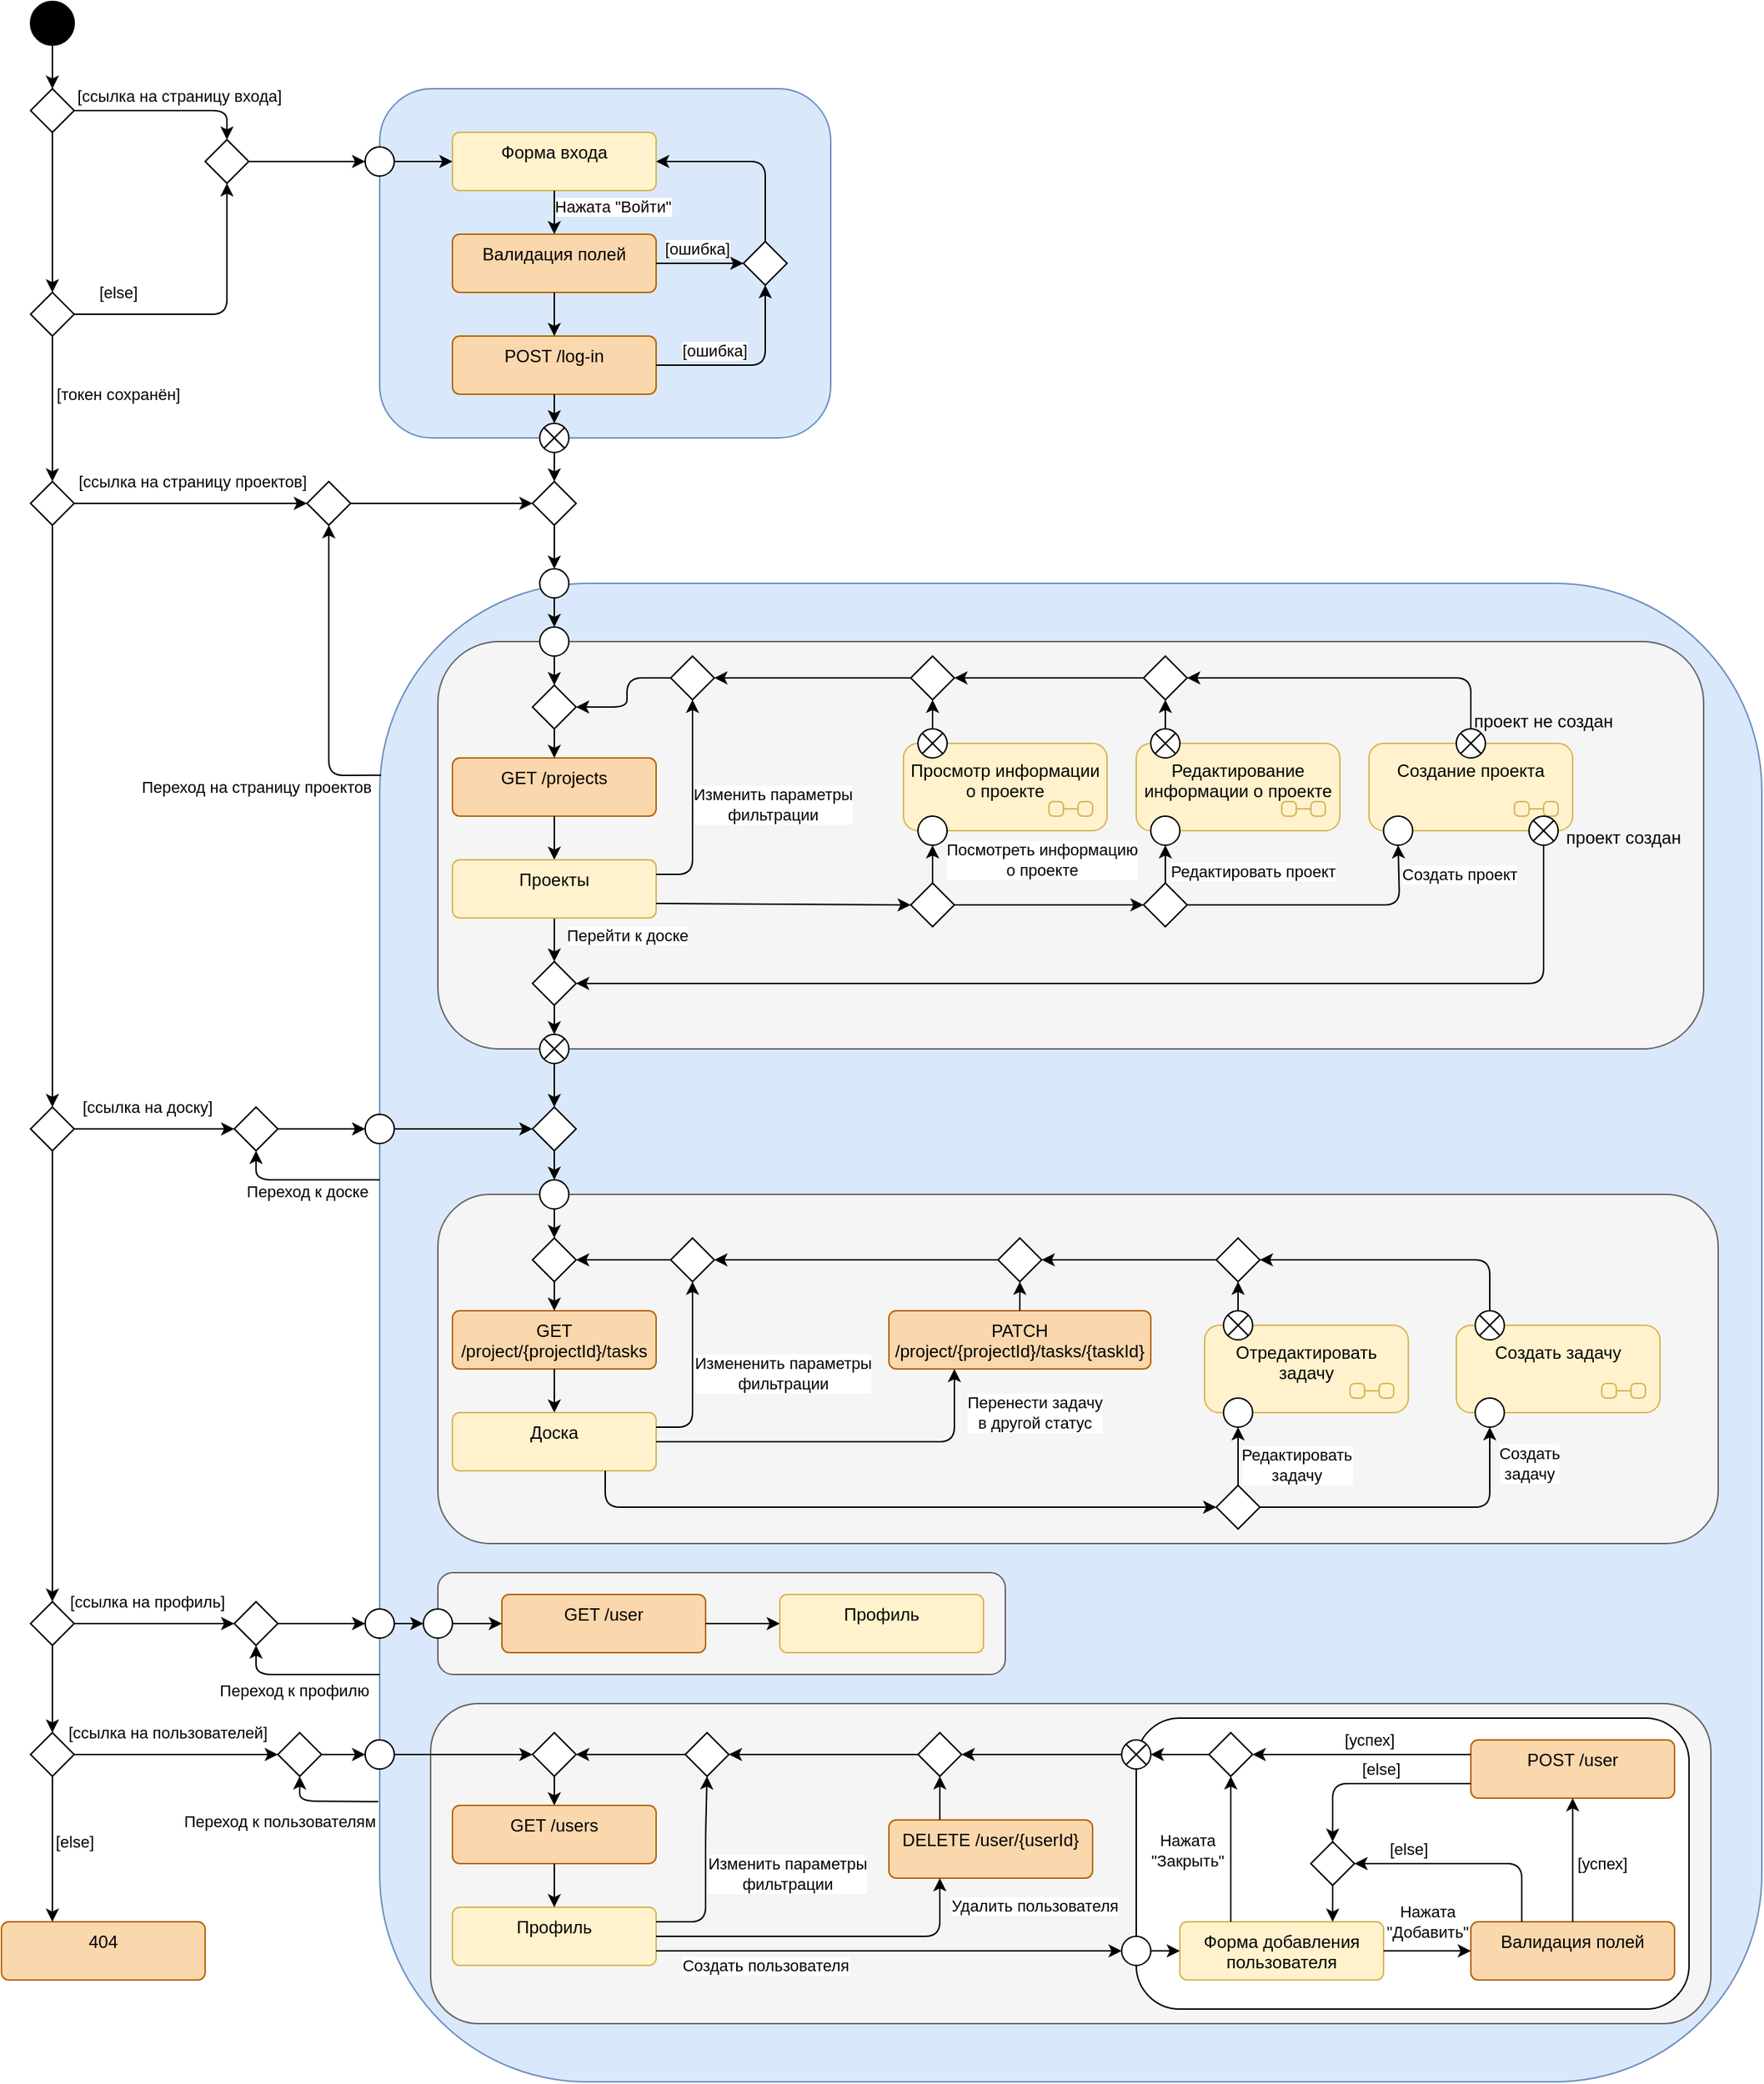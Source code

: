 <mxfile version="24.1.0" type="device">
  <diagram name="Страница — 1" id="DRp465cX68G8qThcoMA6">
    <mxGraphModel dx="1744" dy="1176" grid="1" gridSize="10" guides="1" tooltips="1" connect="1" arrows="1" fold="1" page="1" pageScale="1" pageWidth="827" pageHeight="1169" math="0" shadow="0">
      <root>
        <mxCell id="0" />
        <mxCell id="1" parent="0" />
        <mxCell id="bQytt6wLPzQps9Lw10tv-3" value="" style="rounded=1;whiteSpace=wrap;html=1;fillColor=#dae8fc;strokeColor=#6c8ebf;" parent="1" vertex="1">
          <mxGeometry x="260" y="100" width="310" height="240" as="geometry" />
        </mxCell>
        <mxCell id="bQytt6wLPzQps9Lw10tv-4" value="" style="ellipse;fillColor=strokeColor;html=1;" parent="1" vertex="1">
          <mxGeometry x="20" y="40" width="30" height="30" as="geometry" />
        </mxCell>
        <mxCell id="bQytt6wLPzQps9Lw10tv-5" value="" style="ellipse;" parent="1" vertex="1">
          <mxGeometry x="250" y="140" width="20" height="20" as="geometry" />
        </mxCell>
        <mxCell id="bQytt6wLPzQps9Lw10tv-6" value="" style="endArrow=classic;html=1;rounded=1;exitX=0.5;exitY=1;exitDx=0;exitDy=0;entryX=0.5;entryY=0;entryDx=0;entryDy=0;curved=0;" parent="1" source="bQytt6wLPzQps9Lw10tv-4" target="bQytt6wLPzQps9Lw10tv-33" edge="1">
          <mxGeometry width="50" height="50" relative="1" as="geometry">
            <mxPoint x="360" y="455" as="sourcePoint" />
            <mxPoint x="410" y="405" as="targetPoint" />
          </mxGeometry>
        </mxCell>
        <mxCell id="bQytt6wLPzQps9Lw10tv-8" value="Форма входа" style="html=1;align=center;verticalAlign=top;rounded=1;absoluteArcSize=1;arcSize=10;dashed=0;whiteSpace=wrap;fillColor=#fff2cc;strokeColor=#d6b656;" parent="1" vertex="1">
          <mxGeometry x="310" y="130" width="140" height="40" as="geometry" />
        </mxCell>
        <mxCell id="bQytt6wLPzQps9Lw10tv-9" value="" style="endArrow=classic;html=1;rounded=1;exitX=1;exitY=0.5;exitDx=0;exitDy=0;entryX=0;entryY=0.5;entryDx=0;entryDy=0;curved=0;" parent="1" source="bQytt6wLPzQps9Lw10tv-5" target="bQytt6wLPzQps9Lw10tv-8" edge="1">
          <mxGeometry width="50" height="50" relative="1" as="geometry">
            <mxPoint x="70" y="160" as="sourcePoint" />
            <mxPoint x="260" y="160" as="targetPoint" />
          </mxGeometry>
        </mxCell>
        <mxCell id="bQytt6wLPzQps9Lw10tv-11" value="Валидация полей" style="html=1;align=center;verticalAlign=top;rounded=1;absoluteArcSize=1;arcSize=10;dashed=0;whiteSpace=wrap;fillColor=#fad7ac;strokeColor=#b46504;" parent="1" vertex="1">
          <mxGeometry x="310" y="200" width="140" height="40" as="geometry" />
        </mxCell>
        <mxCell id="bQytt6wLPzQps9Lw10tv-12" value="" style="endArrow=classic;html=1;rounded=1;exitX=0.5;exitY=1;exitDx=0;exitDy=0;entryX=0.5;entryY=0;entryDx=0;entryDy=0;curved=0;" parent="1" source="bQytt6wLPzQps9Lw10tv-8" target="bQytt6wLPzQps9Lw10tv-11" edge="1">
          <mxGeometry width="50" height="50" relative="1" as="geometry">
            <mxPoint x="390" y="450" as="sourcePoint" />
            <mxPoint x="440" y="400" as="targetPoint" />
          </mxGeometry>
        </mxCell>
        <mxCell id="bQytt6wLPzQps9Lw10tv-260" value="Нажата &quot;Войти&quot;" style="edgeLabel;html=1;align=center;verticalAlign=middle;resizable=0;points=[];" parent="bQytt6wLPzQps9Lw10tv-12" vertex="1" connectable="0">
          <mxGeometry x="-0.302" y="-1" relative="1" as="geometry">
            <mxPoint x="41" as="offset" />
          </mxGeometry>
        </mxCell>
        <mxCell id="bQytt6wLPzQps9Lw10tv-14" value="" style="rhombus;" parent="1" vertex="1">
          <mxGeometry x="510" y="205" width="30" height="30" as="geometry" />
        </mxCell>
        <mxCell id="bQytt6wLPzQps9Lw10tv-15" value="" style="endArrow=classic;html=1;rounded=1;exitX=1;exitY=0.5;exitDx=0;exitDy=0;entryX=0;entryY=0.5;entryDx=0;entryDy=0;curved=0;" parent="1" source="bQytt6wLPzQps9Lw10tv-11" target="bQytt6wLPzQps9Lw10tv-14" edge="1">
          <mxGeometry width="50" height="50" relative="1" as="geometry">
            <mxPoint x="390" y="180" as="sourcePoint" />
            <mxPoint x="390" y="210" as="targetPoint" />
          </mxGeometry>
        </mxCell>
        <mxCell id="bQytt6wLPzQps9Lw10tv-17" value="[ошибка]" style="edgeLabel;html=1;align=center;verticalAlign=middle;resizable=0;points=[];" parent="bQytt6wLPzQps9Lw10tv-15" vertex="1" connectable="0">
          <mxGeometry x="-0.067" relative="1" as="geometry">
            <mxPoint y="-10" as="offset" />
          </mxGeometry>
        </mxCell>
        <mxCell id="bQytt6wLPzQps9Lw10tv-16" value="" style="endArrow=classic;html=1;rounded=1;exitX=0.5;exitY=0;exitDx=0;exitDy=0;entryX=1;entryY=0.5;entryDx=0;entryDy=0;curved=0;" parent="1" source="bQytt6wLPzQps9Lw10tv-14" target="bQytt6wLPzQps9Lw10tv-8" edge="1">
          <mxGeometry width="50" height="50" relative="1" as="geometry">
            <mxPoint x="460" y="230" as="sourcePoint" />
            <mxPoint x="520" y="230" as="targetPoint" />
            <Array as="points">
              <mxPoint x="525" y="150" />
            </Array>
          </mxGeometry>
        </mxCell>
        <mxCell id="bQytt6wLPzQps9Lw10tv-18" value="POST /log-in" style="html=1;align=center;verticalAlign=top;rounded=1;absoluteArcSize=1;arcSize=10;dashed=0;whiteSpace=wrap;fillColor=#fad7ac;strokeColor=#b46504;" parent="1" vertex="1">
          <mxGeometry x="310" y="270" width="140" height="40" as="geometry" />
        </mxCell>
        <mxCell id="bQytt6wLPzQps9Lw10tv-19" value="" style="endArrow=classic;html=1;rounded=1;exitX=0.5;exitY=1;exitDx=0;exitDy=0;entryX=0.5;entryY=0;entryDx=0;entryDy=0;curved=0;" parent="1" source="bQytt6wLPzQps9Lw10tv-11" target="bQytt6wLPzQps9Lw10tv-18" edge="1">
          <mxGeometry width="50" height="50" relative="1" as="geometry">
            <mxPoint x="390" y="180" as="sourcePoint" />
            <mxPoint x="390" y="210" as="targetPoint" />
          </mxGeometry>
        </mxCell>
        <mxCell id="bQytt6wLPzQps9Lw10tv-20" value="" style="endArrow=classic;html=1;rounded=1;exitX=1;exitY=0.5;exitDx=0;exitDy=0;entryX=0.5;entryY=1;entryDx=0;entryDy=0;curved=0;" parent="1" source="bQytt6wLPzQps9Lw10tv-18" target="bQytt6wLPzQps9Lw10tv-14" edge="1">
          <mxGeometry width="50" height="50" relative="1" as="geometry">
            <mxPoint x="460" y="230" as="sourcePoint" />
            <mxPoint x="520" y="230" as="targetPoint" />
            <Array as="points">
              <mxPoint x="525" y="290" />
            </Array>
          </mxGeometry>
        </mxCell>
        <mxCell id="bQytt6wLPzQps9Lw10tv-21" value="[ошибка]" style="edgeLabel;html=1;align=center;verticalAlign=middle;resizable=0;points=[];" parent="bQytt6wLPzQps9Lw10tv-20" vertex="1" connectable="0">
          <mxGeometry x="-0.067" relative="1" as="geometry">
            <mxPoint x="-21" y="-10" as="offset" />
          </mxGeometry>
        </mxCell>
        <mxCell id="bQytt6wLPzQps9Lw10tv-22" value="" style="shape=sumEllipse;perimeter=ellipsePerimeter;html=1;backgroundOutline=1;" parent="1" vertex="1">
          <mxGeometry x="370" y="330" width="20" height="20" as="geometry" />
        </mxCell>
        <mxCell id="bQytt6wLPzQps9Lw10tv-23" value="" style="endArrow=classic;html=1;rounded=1;exitX=0.5;exitY=1;exitDx=0;exitDy=0;entryX=0.5;entryY=0;entryDx=0;entryDy=0;curved=0;" parent="1" source="bQytt6wLPzQps9Lw10tv-18" target="bQytt6wLPzQps9Lw10tv-22" edge="1">
          <mxGeometry width="50" height="50" relative="1" as="geometry">
            <mxPoint x="390" y="250" as="sourcePoint" />
            <mxPoint x="390" y="280" as="targetPoint" />
          </mxGeometry>
        </mxCell>
        <mxCell id="bQytt6wLPzQps9Lw10tv-24" value="" style="rounded=1;whiteSpace=wrap;html=1;fillColor=#dae8fc;strokeColor=#6c8ebf;" parent="1" vertex="1">
          <mxGeometry x="260" y="440" width="950" height="1030" as="geometry" />
        </mxCell>
        <mxCell id="bQytt6wLPzQps9Lw10tv-25" value="" style="ellipse;" parent="1" vertex="1">
          <mxGeometry x="370" y="430" width="20" height="20" as="geometry" />
        </mxCell>
        <mxCell id="bQytt6wLPzQps9Lw10tv-27" value="" style="rhombus;" parent="1" vertex="1">
          <mxGeometry x="365" y="370" width="30" height="30" as="geometry" />
        </mxCell>
        <mxCell id="bQytt6wLPzQps9Lw10tv-28" value="" style="endArrow=classic;html=1;rounded=1;exitX=0.5;exitY=1;exitDx=0;exitDy=0;entryX=0.5;entryY=0;entryDx=0;entryDy=0;curved=0;" parent="1" source="bQytt6wLPzQps9Lw10tv-22" target="bQytt6wLPzQps9Lw10tv-27" edge="1">
          <mxGeometry width="50" height="50" relative="1" as="geometry">
            <mxPoint x="390" y="320" as="sourcePoint" />
            <mxPoint x="390" y="340" as="targetPoint" />
          </mxGeometry>
        </mxCell>
        <mxCell id="bQytt6wLPzQps9Lw10tv-29" value="" style="endArrow=classic;html=1;rounded=1;exitX=0.5;exitY=1;exitDx=0;exitDy=0;entryX=0.5;entryY=0;entryDx=0;entryDy=0;curved=0;" parent="1" source="bQytt6wLPzQps9Lw10tv-27" target="bQytt6wLPzQps9Lw10tv-25" edge="1">
          <mxGeometry width="50" height="50" relative="1" as="geometry">
            <mxPoint x="390" y="360" as="sourcePoint" />
            <mxPoint x="390" y="380" as="targetPoint" />
          </mxGeometry>
        </mxCell>
        <mxCell id="bQytt6wLPzQps9Lw10tv-31" value="" style="endArrow=classic;html=1;rounded=1;exitX=0.001;exitY=0.128;exitDx=0;exitDy=0;curved=0;exitPerimeter=0;entryX=0.5;entryY=1;entryDx=0;entryDy=0;" parent="1" source="bQytt6wLPzQps9Lw10tv-24" target="bQytt6wLPzQps9Lw10tv-47" edge="1">
          <mxGeometry width="50" height="50" relative="1" as="geometry">
            <mxPoint x="390" y="410" as="sourcePoint" />
            <mxPoint x="170" y="420" as="targetPoint" />
            <Array as="points">
              <mxPoint x="225" y="572" />
            </Array>
          </mxGeometry>
        </mxCell>
        <mxCell id="bQytt6wLPzQps9Lw10tv-32" value="Переход на страницу проектов" style="edgeLabel;html=1;align=center;verticalAlign=middle;resizable=0;points=[];" parent="bQytt6wLPzQps9Lw10tv-31" vertex="1" connectable="0">
          <mxGeometry x="-0.758" relative="1" as="geometry">
            <mxPoint x="-61" y="8" as="offset" />
          </mxGeometry>
        </mxCell>
        <mxCell id="bQytt6wLPzQps9Lw10tv-33" value="" style="rhombus;" parent="1" vertex="1">
          <mxGeometry x="20" y="100" width="30" height="30" as="geometry" />
        </mxCell>
        <mxCell id="bQytt6wLPzQps9Lw10tv-34" value="" style="endArrow=classic;html=1;rounded=1;exitX=1;exitY=0.5;exitDx=0;exitDy=0;curved=0;entryX=0.5;entryY=0;entryDx=0;entryDy=0;" parent="1" source="bQytt6wLPzQps9Lw10tv-33" target="bQytt6wLPzQps9Lw10tv-43" edge="1">
          <mxGeometry width="50" height="50" relative="1" as="geometry">
            <mxPoint x="40" y="160" as="sourcePoint" />
            <mxPoint x="200" y="150" as="targetPoint" />
            <Array as="points">
              <mxPoint x="155" y="115" />
            </Array>
          </mxGeometry>
        </mxCell>
        <mxCell id="bQytt6wLPzQps9Lw10tv-35" value="[ссылка на страницу входа]" style="edgeLabel;html=1;align=center;verticalAlign=middle;resizable=0;points=[];" parent="bQytt6wLPzQps9Lw10tv-34" vertex="1" connectable="0">
          <mxGeometry x="-0.592" relative="1" as="geometry">
            <mxPoint x="46" y="-10" as="offset" />
          </mxGeometry>
        </mxCell>
        <mxCell id="bQytt6wLPzQps9Lw10tv-36" value="" style="endArrow=classic;html=1;rounded=1;exitX=0.5;exitY=1;exitDx=0;exitDy=0;curved=0;entryX=0.5;entryY=0;entryDx=0;entryDy=0;" parent="1" source="bQytt6wLPzQps9Lw10tv-33" target="bQytt6wLPzQps9Lw10tv-38" edge="1">
          <mxGeometry width="50" height="50" relative="1" as="geometry">
            <mxPoint x="60" y="165" as="sourcePoint" />
            <mxPoint x="35" y="225" as="targetPoint" />
          </mxGeometry>
        </mxCell>
        <mxCell id="bQytt6wLPzQps9Lw10tv-38" value="" style="rhombus;" parent="1" vertex="1">
          <mxGeometry x="20" y="240" width="30" height="30" as="geometry" />
        </mxCell>
        <mxCell id="bQytt6wLPzQps9Lw10tv-40" value="" style="endArrow=classic;html=1;rounded=1;exitX=0.5;exitY=1;exitDx=0;exitDy=0;curved=0;entryX=0.5;entryY=0;entryDx=0;entryDy=0;" parent="1" source="bQytt6wLPzQps9Lw10tv-38" target="bQytt6wLPzQps9Lw10tv-41" edge="1">
          <mxGeometry width="50" height="50" relative="1" as="geometry">
            <mxPoint x="45" y="180" as="sourcePoint" />
            <mxPoint x="35" y="325" as="targetPoint" />
          </mxGeometry>
        </mxCell>
        <mxCell id="bQytt6wLPzQps9Lw10tv-42" value="[токен сохранён]" style="edgeLabel;html=1;align=center;verticalAlign=middle;resizable=0;points=[];" parent="bQytt6wLPzQps9Lw10tv-40" vertex="1" connectable="0">
          <mxGeometry x="-0.319" relative="1" as="geometry">
            <mxPoint x="45" y="6" as="offset" />
          </mxGeometry>
        </mxCell>
        <mxCell id="bQytt6wLPzQps9Lw10tv-41" value="" style="rhombus;" parent="1" vertex="1">
          <mxGeometry x="20" y="370" width="30" height="30" as="geometry" />
        </mxCell>
        <mxCell id="bQytt6wLPzQps9Lw10tv-43" value="" style="rhombus;" parent="1" vertex="1">
          <mxGeometry x="140" y="135" width="30" height="30" as="geometry" />
        </mxCell>
        <mxCell id="bQytt6wLPzQps9Lw10tv-44" value="" style="endArrow=classic;html=1;rounded=1;exitX=1;exitY=0.5;exitDx=0;exitDy=0;entryX=0;entryY=0.5;entryDx=0;entryDy=0;curved=0;" parent="1" source="bQytt6wLPzQps9Lw10tv-43" target="bQytt6wLPzQps9Lw10tv-5" edge="1">
          <mxGeometry width="50" height="50" relative="1" as="geometry">
            <mxPoint x="280" y="160" as="sourcePoint" />
            <mxPoint x="320" y="160" as="targetPoint" />
          </mxGeometry>
        </mxCell>
        <mxCell id="bQytt6wLPzQps9Lw10tv-45" value="" style="endArrow=classic;html=1;rounded=1;exitX=1;exitY=0.5;exitDx=0;exitDy=0;curved=0;entryX=0.5;entryY=1;entryDx=0;entryDy=0;" parent="1" source="bQytt6wLPzQps9Lw10tv-38" target="bQytt6wLPzQps9Lw10tv-43" edge="1">
          <mxGeometry width="50" height="50" relative="1" as="geometry">
            <mxPoint x="45" y="110" as="sourcePoint" />
            <mxPoint x="45" y="250" as="targetPoint" />
            <Array as="points">
              <mxPoint x="155" y="255" />
            </Array>
          </mxGeometry>
        </mxCell>
        <mxCell id="bQytt6wLPzQps9Lw10tv-46" value="[else]" style="edgeLabel;html=1;align=center;verticalAlign=middle;resizable=0;points=[];" parent="bQytt6wLPzQps9Lw10tv-45" vertex="1" connectable="0">
          <mxGeometry x="-0.588" relative="1" as="geometry">
            <mxPoint x="-10" y="-15" as="offset" />
          </mxGeometry>
        </mxCell>
        <mxCell id="bQytt6wLPzQps9Lw10tv-47" value="" style="rhombus;" parent="1" vertex="1">
          <mxGeometry x="210" y="370" width="30" height="30" as="geometry" />
        </mxCell>
        <mxCell id="bQytt6wLPzQps9Lw10tv-48" value="" style="endArrow=classic;html=1;rounded=1;exitX=1;exitY=0.5;exitDx=0;exitDy=0;curved=0;entryX=0;entryY=0.5;entryDx=0;entryDy=0;" parent="1" source="bQytt6wLPzQps9Lw10tv-41" target="bQytt6wLPzQps9Lw10tv-47" edge="1">
          <mxGeometry width="50" height="50" relative="1" as="geometry">
            <mxPoint x="45" y="280" as="sourcePoint" />
            <mxPoint x="45" y="380" as="targetPoint" />
          </mxGeometry>
        </mxCell>
        <mxCell id="bQytt6wLPzQps9Lw10tv-49" value="[ссылка на страницу проектов]" style="edgeLabel;html=1;align=center;verticalAlign=middle;resizable=0;points=[];" parent="bQytt6wLPzQps9Lw10tv-48" vertex="1" connectable="0">
          <mxGeometry x="-0.319" relative="1" as="geometry">
            <mxPoint x="26" y="-15" as="offset" />
          </mxGeometry>
        </mxCell>
        <mxCell id="bQytt6wLPzQps9Lw10tv-50" value="" style="endArrow=classic;html=1;rounded=1;exitX=1;exitY=0.5;exitDx=0;exitDy=0;entryX=0;entryY=0.5;entryDx=0;entryDy=0;curved=0;" parent="1" source="bQytt6wLPzQps9Lw10tv-47" target="bQytt6wLPzQps9Lw10tv-27" edge="1">
          <mxGeometry width="50" height="50" relative="1" as="geometry">
            <mxPoint x="390" y="410" as="sourcePoint" />
            <mxPoint x="390" y="440" as="targetPoint" />
          </mxGeometry>
        </mxCell>
        <mxCell id="bQytt6wLPzQps9Lw10tv-53" value="" style="rounded=1;whiteSpace=wrap;html=1;fillColor=#f5f5f5;fontColor=#333333;strokeColor=#666666;" parent="1" vertex="1">
          <mxGeometry x="300" y="480" width="870" height="280" as="geometry" />
        </mxCell>
        <mxCell id="bQytt6wLPzQps9Lw10tv-54" value="" style="ellipse;" parent="1" vertex="1">
          <mxGeometry x="370" y="470" width="20" height="20" as="geometry" />
        </mxCell>
        <mxCell id="bQytt6wLPzQps9Lw10tv-55" value="GET /projects" style="html=1;align=center;verticalAlign=top;rounded=1;absoluteArcSize=1;arcSize=10;dashed=0;whiteSpace=wrap;fillColor=#fad7ac;strokeColor=#b46504;" parent="1" vertex="1">
          <mxGeometry x="310" y="560" width="140" height="40" as="geometry" />
        </mxCell>
        <mxCell id="bQytt6wLPzQps9Lw10tv-56" value="" style="endArrow=classic;html=1;rounded=1;entryX=0.5;entryY=0;entryDx=0;entryDy=0;curved=0;exitX=0.5;exitY=1;exitDx=0;exitDy=0;" parent="1" source="bQytt6wLPzQps9Lw10tv-177" target="bQytt6wLPzQps9Lw10tv-55" edge="1">
          <mxGeometry width="50" height="50" relative="1" as="geometry">
            <mxPoint x="380" y="520" as="sourcePoint" />
            <mxPoint x="260" y="570" as="targetPoint" />
          </mxGeometry>
        </mxCell>
        <mxCell id="bQytt6wLPzQps9Lw10tv-58" value="" style="endArrow=classic;html=1;rounded=1;exitX=0.5;exitY=1;exitDx=0;exitDy=0;entryX=0.5;entryY=0;entryDx=0;entryDy=0;curved=0;" parent="1" source="bQytt6wLPzQps9Lw10tv-55" target="bQytt6wLPzQps9Lw10tv-26" edge="1">
          <mxGeometry width="50" height="50" relative="1" as="geometry">
            <mxPoint x="390" y="880" as="sourcePoint" />
            <mxPoint x="380" y="630" as="targetPoint" />
          </mxGeometry>
        </mxCell>
        <mxCell id="bQytt6wLPzQps9Lw10tv-67" value="" style="shape=sumEllipse;perimeter=ellipsePerimeter;html=1;backgroundOutline=1;" parent="1" vertex="1">
          <mxGeometry x="370" y="750" width="20" height="20" as="geometry" />
        </mxCell>
        <mxCell id="bQytt6wLPzQps9Lw10tv-68" value="" style="endArrow=classic;html=1;rounded=1;exitX=0.5;exitY=1;exitDx=0;exitDy=0;entryX=0.5;entryY=0;entryDx=0;entryDy=0;curved=0;" parent="1" source="bQytt6wLPzQps9Lw10tv-26" target="bQytt6wLPzQps9Lw10tv-123" edge="1">
          <mxGeometry width="50" height="50" relative="1" as="geometry">
            <mxPoint x="380" y="670" as="sourcePoint" />
            <mxPoint x="390" y="640" as="targetPoint" />
          </mxGeometry>
        </mxCell>
        <mxCell id="bQytt6wLPzQps9Lw10tv-132" value="Перейти к доске" style="edgeLabel;html=1;align=center;verticalAlign=middle;resizable=0;points=[];" parent="bQytt6wLPzQps9Lw10tv-68" vertex="1" connectable="0">
          <mxGeometry x="-0.213" y="-1" relative="1" as="geometry">
            <mxPoint x="51" as="offset" />
          </mxGeometry>
        </mxCell>
        <mxCell id="bQytt6wLPzQps9Lw10tv-26" value="Проекты" style="html=1;align=center;verticalAlign=top;rounded=1;absoluteArcSize=1;arcSize=10;dashed=0;whiteSpace=wrap;fillColor=#fff2cc;strokeColor=#d6b656;" parent="1" vertex="1">
          <mxGeometry x="310" y="630" width="140" height="40" as="geometry" />
        </mxCell>
        <mxCell id="bQytt6wLPzQps9Lw10tv-71" value="" style="endArrow=classic;html=1;rounded=1;exitX=0.5;exitY=1;exitDx=0;exitDy=0;entryX=0.5;entryY=0;entryDx=0;entryDy=0;curved=0;" parent="1" source="bQytt6wLPzQps9Lw10tv-25" target="bQytt6wLPzQps9Lw10tv-54" edge="1">
          <mxGeometry width="50" height="50" relative="1" as="geometry">
            <mxPoint x="380" y="460" as="sourcePoint" />
            <mxPoint x="390" y="450" as="targetPoint" />
          </mxGeometry>
        </mxCell>
        <mxCell id="bQytt6wLPzQps9Lw10tv-72" value="" style="endArrow=classic;html=1;rounded=1;exitX=1;exitY=0.25;exitDx=0;exitDy=0;entryX=0.5;entryY=1;entryDx=0;entryDy=0;curved=0;" parent="1" source="bQytt6wLPzQps9Lw10tv-26" target="ST9SjqTgNi8p2KsSsKft-2" edge="1">
          <mxGeometry width="50" height="50" relative="1" as="geometry">
            <mxPoint x="390" y="610" as="sourcePoint" />
            <mxPoint x="390" y="640" as="targetPoint" />
            <Array as="points">
              <mxPoint x="475" y="640" />
            </Array>
          </mxGeometry>
        </mxCell>
        <mxCell id="bQytt6wLPzQps9Lw10tv-73" value="Изменить параметры&lt;div&gt;фильтрации&lt;/div&gt;" style="edgeLabel;html=1;align=center;verticalAlign=middle;resizable=0;points=[];" parent="bQytt6wLPzQps9Lw10tv-72" vertex="1" connectable="0">
          <mxGeometry x="-0.006" y="-1" relative="1" as="geometry">
            <mxPoint x="54" y="-1" as="offset" />
          </mxGeometry>
        </mxCell>
        <mxCell id="bQytt6wLPzQps9Lw10tv-76" value="" style="rounded=1;whiteSpace=wrap;html=1;fillColor=#f5f5f5;fontColor=#333333;strokeColor=#666666;" parent="1" vertex="1">
          <mxGeometry x="300" y="860" width="880" height="240" as="geometry" />
        </mxCell>
        <mxCell id="bQytt6wLPzQps9Lw10tv-77" value="" style="ellipse;" parent="1" vertex="1">
          <mxGeometry x="370" y="850" width="20" height="20" as="geometry" />
        </mxCell>
        <mxCell id="bQytt6wLPzQps9Lw10tv-78" value="GET /project/{projectId}/tasks" style="html=1;align=center;verticalAlign=top;rounded=1;absoluteArcSize=1;arcSize=10;dashed=0;whiteSpace=wrap;fillColor=#fad7ac;strokeColor=#b46504;" parent="1" vertex="1">
          <mxGeometry x="310" y="940" width="140" height="40" as="geometry" />
        </mxCell>
        <mxCell id="bQytt6wLPzQps9Lw10tv-79" value="" style="endArrow=classic;html=1;rounded=1;entryX=0.5;entryY=0;entryDx=0;entryDy=0;curved=0;exitX=0.5;exitY=1;exitDx=0;exitDy=0;" parent="1" source="bQytt6wLPzQps9Lw10tv-77" target="bQytt6wLPzQps9Lw10tv-179" edge="1">
          <mxGeometry width="50" height="50" relative="1" as="geometry">
            <mxPoint x="380" y="870" as="sourcePoint" />
            <mxPoint x="260" y="920" as="targetPoint" />
          </mxGeometry>
        </mxCell>
        <mxCell id="bQytt6wLPzQps9Lw10tv-80" value="" style="endArrow=classic;html=1;rounded=1;exitX=0.5;exitY=1;exitDx=0;exitDy=0;entryX=0.5;entryY=0;entryDx=0;entryDy=0;curved=0;" parent="1" source="bQytt6wLPzQps9Lw10tv-78" target="bQytt6wLPzQps9Lw10tv-83" edge="1">
          <mxGeometry width="50" height="50" relative="1" as="geometry">
            <mxPoint x="390" y="1260" as="sourcePoint" />
            <mxPoint x="380" y="1010" as="targetPoint" />
          </mxGeometry>
        </mxCell>
        <mxCell id="bQytt6wLPzQps9Lw10tv-83" value="Доска" style="html=1;align=center;verticalAlign=top;rounded=1;absoluteArcSize=1;arcSize=10;dashed=0;whiteSpace=wrap;fillColor=#fff2cc;strokeColor=#d6b656;" parent="1" vertex="1">
          <mxGeometry x="310" y="1010" width="140" height="40" as="geometry" />
        </mxCell>
        <mxCell id="bQytt6wLPzQps9Lw10tv-84" value="" style="endArrow=classic;html=1;rounded=1;exitX=1;exitY=0.25;exitDx=0;exitDy=0;entryX=0.5;entryY=1;entryDx=0;entryDy=0;curved=0;" parent="1" source="bQytt6wLPzQps9Lw10tv-83" target="ST9SjqTgNi8p2KsSsKft-4" edge="1">
          <mxGeometry width="50" height="50" relative="1" as="geometry">
            <mxPoint x="390" y="990" as="sourcePoint" />
            <mxPoint x="390" y="1020" as="targetPoint" />
            <Array as="points">
              <mxPoint x="475" y="1020" />
            </Array>
          </mxGeometry>
        </mxCell>
        <mxCell id="bQytt6wLPzQps9Lw10tv-85" value="Измененить параметры&lt;div&gt;фильтрации&lt;/div&gt;" style="edgeLabel;html=1;align=center;verticalAlign=middle;resizable=0;points=[];" parent="bQytt6wLPzQps9Lw10tv-84" vertex="1" connectable="0">
          <mxGeometry x="-0.006" y="-1" relative="1" as="geometry">
            <mxPoint x="61" as="offset" />
          </mxGeometry>
        </mxCell>
        <mxCell id="bQytt6wLPzQps9Lw10tv-86" value="" style="endArrow=classic;html=1;rounded=1;exitX=0.5;exitY=1;exitDx=0;exitDy=0;entryX=0.5;entryY=0;entryDx=0;entryDy=0;curved=0;" parent="1" source="bQytt6wLPzQps9Lw10tv-140" target="bQytt6wLPzQps9Lw10tv-77" edge="1">
          <mxGeometry width="50" height="50" relative="1" as="geometry">
            <mxPoint x="380" y="790" as="sourcePoint" />
            <mxPoint x="380" y="780" as="targetPoint" />
          </mxGeometry>
        </mxCell>
        <mxCell id="bQytt6wLPzQps9Lw10tv-88" value="Просмотр информации о проекте" style="shape=umlState;rounded=1;verticalAlign=top;spacingTop=5;umlStateSymbol=collapseState;absoluteArcSize=1;arcSize=10;html=1;whiteSpace=wrap;fillColor=#fff2cc;strokeColor=#d6b656;" parent="1" vertex="1">
          <mxGeometry x="620" y="550" width="140" height="60" as="geometry" />
        </mxCell>
        <mxCell id="bQytt6wLPzQps9Lw10tv-89" value="Редактирование информации о проекте" style="shape=umlState;rounded=1;verticalAlign=top;spacingTop=5;umlStateSymbol=collapseState;absoluteArcSize=1;arcSize=10;html=1;whiteSpace=wrap;fillColor=#fff2cc;strokeColor=#d6b656;" parent="1" vertex="1">
          <mxGeometry x="780" y="550" width="140" height="60" as="geometry" />
        </mxCell>
        <mxCell id="bQytt6wLPzQps9Lw10tv-90" value="Создание проекта" style="shape=umlState;rounded=1;verticalAlign=top;spacingTop=5;umlStateSymbol=collapseState;absoluteArcSize=1;arcSize=10;html=1;whiteSpace=wrap;fillColor=#fff2cc;strokeColor=#d6b656;" parent="1" vertex="1">
          <mxGeometry x="940" y="550" width="140" height="60" as="geometry" />
        </mxCell>
        <mxCell id="bQytt6wLPzQps9Lw10tv-91" value="" style="rhombus;" parent="1" vertex="1">
          <mxGeometry x="625" y="646" width="30" height="30" as="geometry" />
        </mxCell>
        <mxCell id="bQytt6wLPzQps9Lw10tv-92" value="" style="endArrow=classic;html=1;rounded=1;entryX=0;entryY=0.5;entryDx=0;entryDy=0;curved=0;exitX=1;exitY=0.75;exitDx=0;exitDy=0;" parent="1" source="bQytt6wLPzQps9Lw10tv-26" target="bQytt6wLPzQps9Lw10tv-91" edge="1">
          <mxGeometry width="50" height="50" relative="1" as="geometry">
            <mxPoint x="390" y="550" as="sourcePoint" />
            <mxPoint x="390" y="570" as="targetPoint" />
          </mxGeometry>
        </mxCell>
        <mxCell id="bQytt6wLPzQps9Lw10tv-95" value="" style="rhombus;" parent="1" vertex="1">
          <mxGeometry x="785" y="646" width="30" height="30" as="geometry" />
        </mxCell>
        <mxCell id="bQytt6wLPzQps9Lw10tv-96" value="" style="endArrow=classic;html=1;rounded=1;exitX=1;exitY=0.5;exitDx=0;exitDy=0;entryX=0;entryY=0.5;entryDx=0;entryDy=0;curved=0;" parent="1" source="bQytt6wLPzQps9Lw10tv-91" target="bQytt6wLPzQps9Lw10tv-95" edge="1">
          <mxGeometry width="50" height="50" relative="1" as="geometry">
            <mxPoint x="700" y="645" as="sourcePoint" />
            <mxPoint x="700" y="620" as="targetPoint" />
          </mxGeometry>
        </mxCell>
        <mxCell id="bQytt6wLPzQps9Lw10tv-98" value="" style="endArrow=classic;html=1;rounded=1;exitX=1;exitY=0.5;exitDx=0;exitDy=0;curved=0;entryX=0.5;entryY=1;entryDx=0;entryDy=0;" parent="1" source="bQytt6wLPzQps9Lw10tv-95" target="bQytt6wLPzQps9Lw10tv-104" edge="1">
          <mxGeometry width="50" height="50" relative="1" as="geometry">
            <mxPoint x="860" y="645" as="sourcePoint" />
            <mxPoint x="860" y="620" as="targetPoint" />
            <Array as="points">
              <mxPoint x="961" y="661" />
            </Array>
          </mxGeometry>
        </mxCell>
        <mxCell id="bQytt6wLPzQps9Lw10tv-107" value="Создать проект" style="edgeLabel;html=1;align=center;verticalAlign=middle;resizable=0;points=[];" parent="bQytt6wLPzQps9Lw10tv-98" vertex="1" connectable="0">
          <mxGeometry x="0.698" y="2" relative="1" as="geometry">
            <mxPoint x="43" y="-8" as="offset" />
          </mxGeometry>
        </mxCell>
        <mxCell id="bQytt6wLPzQps9Lw10tv-100" value="" style="endArrow=classic;html=1;rounded=1;exitX=0.5;exitY=0;exitDx=0;exitDy=0;entryX=0.5;entryY=1;entryDx=0;entryDy=0;curved=0;" parent="1" source="bQytt6wLPzQps9Lw10tv-91" target="bQytt6wLPzQps9Lw10tv-99" edge="1">
          <mxGeometry width="50" height="50" relative="1" as="geometry">
            <mxPoint x="690" y="635" as="sourcePoint" />
            <mxPoint x="690" y="610" as="targetPoint" />
          </mxGeometry>
        </mxCell>
        <mxCell id="bQytt6wLPzQps9Lw10tv-105" value="Посмотреть информацию&lt;div&gt;о проекте&lt;/div&gt;" style="edgeLabel;html=1;align=center;verticalAlign=middle;resizable=0;points=[];" parent="bQytt6wLPzQps9Lw10tv-100" vertex="1" connectable="0">
          <mxGeometry x="0.114" relative="1" as="geometry">
            <mxPoint x="75" y="-2" as="offset" />
          </mxGeometry>
        </mxCell>
        <mxCell id="bQytt6wLPzQps9Lw10tv-99" value="" style="ellipse;" parent="1" vertex="1">
          <mxGeometry x="630" y="600" width="20" height="20" as="geometry" />
        </mxCell>
        <mxCell id="bQytt6wLPzQps9Lw10tv-102" value="" style="endArrow=classic;html=1;rounded=1;exitX=0.5;exitY=0;exitDx=0;exitDy=0;entryX=0.5;entryY=1;entryDx=0;entryDy=0;curved=0;" parent="1" source="bQytt6wLPzQps9Lw10tv-95" target="bQytt6wLPzQps9Lw10tv-101" edge="1">
          <mxGeometry width="50" height="50" relative="1" as="geometry">
            <mxPoint x="850" y="635" as="sourcePoint" />
            <mxPoint x="850" y="610" as="targetPoint" />
          </mxGeometry>
        </mxCell>
        <mxCell id="bQytt6wLPzQps9Lw10tv-106" value="Редактировать проект" style="edgeLabel;html=1;align=center;verticalAlign=middle;resizable=0;points=[];" parent="bQytt6wLPzQps9Lw10tv-102" vertex="1" connectable="0">
          <mxGeometry x="-0.37" relative="1" as="geometry">
            <mxPoint x="60" as="offset" />
          </mxGeometry>
        </mxCell>
        <mxCell id="bQytt6wLPzQps9Lw10tv-101" value="" style="ellipse;" parent="1" vertex="1">
          <mxGeometry x="790" y="600" width="20" height="20" as="geometry" />
        </mxCell>
        <mxCell id="bQytt6wLPzQps9Lw10tv-104" value="" style="ellipse;" parent="1" vertex="1">
          <mxGeometry x="950" y="600" width="20" height="20" as="geometry" />
        </mxCell>
        <mxCell id="bQytt6wLPzQps9Lw10tv-109" value="" style="rhombus;" parent="1" vertex="1">
          <mxGeometry x="625" y="490" width="30" height="30" as="geometry" />
        </mxCell>
        <mxCell id="bQytt6wLPzQps9Lw10tv-110" value="" style="shape=sumEllipse;perimeter=ellipsePerimeter;html=1;backgroundOutline=1;" parent="1" vertex="1">
          <mxGeometry x="630" y="540" width="20" height="20" as="geometry" />
        </mxCell>
        <mxCell id="bQytt6wLPzQps9Lw10tv-111" value="" style="endArrow=classic;html=1;rounded=1;exitX=0.5;exitY=0;exitDx=0;exitDy=0;entryX=0.5;entryY=1;entryDx=0;entryDy=0;curved=0;" parent="1" source="bQytt6wLPzQps9Lw10tv-110" target="bQytt6wLPzQps9Lw10tv-109" edge="1">
          <mxGeometry width="50" height="50" relative="1" as="geometry">
            <mxPoint x="650" y="656" as="sourcePoint" />
            <mxPoint x="545" y="540" as="targetPoint" />
            <Array as="points" />
          </mxGeometry>
        </mxCell>
        <mxCell id="bQytt6wLPzQps9Lw10tv-113" value="" style="endArrow=classic;html=1;rounded=1;exitX=0;exitY=0.5;exitDx=0;exitDy=0;entryX=1;entryY=0.5;entryDx=0;entryDy=0;curved=0;" parent="1" source="bQytt6wLPzQps9Lw10tv-109" target="ST9SjqTgNi8p2KsSsKft-2" edge="1">
          <mxGeometry width="50" height="50" relative="1" as="geometry">
            <mxPoint x="530" y="525" as="sourcePoint" />
            <mxPoint x="555" y="570" as="targetPoint" />
            <Array as="points">
              <mxPoint x="500" y="505" />
            </Array>
          </mxGeometry>
        </mxCell>
        <mxCell id="bQytt6wLPzQps9Lw10tv-114" value="" style="shape=sumEllipse;perimeter=ellipsePerimeter;html=1;backgroundOutline=1;" parent="1" vertex="1">
          <mxGeometry x="790" y="540" width="20" height="20" as="geometry" />
        </mxCell>
        <mxCell id="bQytt6wLPzQps9Lw10tv-116" value="" style="endArrow=classic;html=1;rounded=1;exitX=0.5;exitY=0;exitDx=0;exitDy=0;entryX=0.5;entryY=1;entryDx=0;entryDy=0;curved=0;" parent="1" source="bQytt6wLPzQps9Lw10tv-114" target="bQytt6wLPzQps9Lw10tv-125" edge="1">
          <mxGeometry width="50" height="50" relative="1" as="geometry">
            <mxPoint x="620" y="600" as="sourcePoint" />
            <mxPoint x="560" y="525" as="targetPoint" />
            <Array as="points">
              <mxPoint x="800" y="525" />
            </Array>
          </mxGeometry>
        </mxCell>
        <mxCell id="bQytt6wLPzQps9Lw10tv-118" value="" style="shape=sumEllipse;perimeter=ellipsePerimeter;html=1;backgroundOutline=1;" parent="1" vertex="1">
          <mxGeometry x="1000" y="540" width="20" height="20" as="geometry" />
        </mxCell>
        <mxCell id="bQytt6wLPzQps9Lw10tv-122" value="" style="shape=sumEllipse;perimeter=ellipsePerimeter;html=1;backgroundOutline=1;" parent="1" vertex="1">
          <mxGeometry x="1050" y="600" width="20" height="20" as="geometry" />
        </mxCell>
        <mxCell id="bQytt6wLPzQps9Lw10tv-123" value="" style="rhombus;" parent="1" vertex="1">
          <mxGeometry x="365" y="700" width="30" height="30" as="geometry" />
        </mxCell>
        <mxCell id="bQytt6wLPzQps9Lw10tv-125" value="" style="rhombus;" parent="1" vertex="1">
          <mxGeometry x="785" y="490" width="30" height="30" as="geometry" />
        </mxCell>
        <mxCell id="bQytt6wLPzQps9Lw10tv-126" value="" style="endArrow=classic;html=1;rounded=1;exitX=0;exitY=0.5;exitDx=0;exitDy=0;entryX=1;entryY=0.5;entryDx=0;entryDy=0;curved=0;" parent="1" source="bQytt6wLPzQps9Lw10tv-125" target="bQytt6wLPzQps9Lw10tv-109" edge="1">
          <mxGeometry width="50" height="50" relative="1" as="geometry">
            <mxPoint x="810" y="550" as="sourcePoint" />
            <mxPoint x="810" y="530" as="targetPoint" />
            <Array as="points" />
          </mxGeometry>
        </mxCell>
        <mxCell id="bQytt6wLPzQps9Lw10tv-127" value="" style="endArrow=classic;html=1;rounded=1;exitX=0.5;exitY=0;exitDx=0;exitDy=0;entryX=1;entryY=0.5;entryDx=0;entryDy=0;curved=0;" parent="1" source="bQytt6wLPzQps9Lw10tv-118" target="bQytt6wLPzQps9Lw10tv-125" edge="1">
          <mxGeometry width="50" height="50" relative="1" as="geometry">
            <mxPoint x="795" y="515" as="sourcePoint" />
            <mxPoint x="570" y="515" as="targetPoint" />
            <Array as="points">
              <mxPoint x="1010" y="505" />
            </Array>
          </mxGeometry>
        </mxCell>
        <mxCell id="bQytt6wLPzQps9Lw10tv-130" value="проект не создан" style="text;html=1;align=center;verticalAlign=middle;whiteSpace=wrap;rounded=0;" parent="1" vertex="1">
          <mxGeometry x="1010" y="520" width="100" height="30" as="geometry" />
        </mxCell>
        <mxCell id="bQytt6wLPzQps9Lw10tv-131" value="проект создан" style="text;html=1;align=center;verticalAlign=middle;whiteSpace=wrap;rounded=0;" parent="1" vertex="1">
          <mxGeometry x="1070" y="600" width="90" height="30" as="geometry" />
        </mxCell>
        <mxCell id="bQytt6wLPzQps9Lw10tv-135" value="" style="endArrow=classic;html=1;rounded=1;exitX=0.5;exitY=1;exitDx=0;exitDy=0;entryX=1;entryY=0.5;entryDx=0;entryDy=0;curved=0;" parent="1" source="bQytt6wLPzQps9Lw10tv-122" target="bQytt6wLPzQps9Lw10tv-123" edge="1">
          <mxGeometry width="50" height="50" relative="1" as="geometry">
            <mxPoint x="650" y="656" as="sourcePoint" />
            <mxPoint x="650" y="630" as="targetPoint" />
            <Array as="points">
              <mxPoint x="1060" y="715" />
            </Array>
          </mxGeometry>
        </mxCell>
        <mxCell id="bQytt6wLPzQps9Lw10tv-138" value="" style="endArrow=classic;html=1;rounded=1;exitX=0.5;exitY=1;exitDx=0;exitDy=0;entryX=0.5;entryY=0;entryDx=0;entryDy=0;curved=0;" parent="1" source="bQytt6wLPzQps9Lw10tv-123" target="bQytt6wLPzQps9Lw10tv-67" edge="1">
          <mxGeometry width="50" height="50" relative="1" as="geometry">
            <mxPoint x="650" y="656" as="sourcePoint" />
            <mxPoint x="650" y="630" as="targetPoint" />
          </mxGeometry>
        </mxCell>
        <mxCell id="bQytt6wLPzQps9Lw10tv-141" value="" style="endArrow=classic;html=1;rounded=1;exitX=0.5;exitY=1;exitDx=0;exitDy=0;entryX=0.5;entryY=0;entryDx=0;entryDy=0;curved=0;" parent="1" source="bQytt6wLPzQps9Lw10tv-67" target="bQytt6wLPzQps9Lw10tv-140" edge="1">
          <mxGeometry width="50" height="50" relative="1" as="geometry">
            <mxPoint x="380" y="770" as="sourcePoint" />
            <mxPoint x="380" y="830" as="targetPoint" />
          </mxGeometry>
        </mxCell>
        <mxCell id="bQytt6wLPzQps9Lw10tv-140" value="" style="rhombus;" parent="1" vertex="1">
          <mxGeometry x="365" y="800" width="30" height="30" as="geometry" />
        </mxCell>
        <mxCell id="bQytt6wLPzQps9Lw10tv-142" value="" style="ellipse;" parent="1" vertex="1">
          <mxGeometry x="250" y="805" width="20" height="20" as="geometry" />
        </mxCell>
        <mxCell id="bQytt6wLPzQps9Lw10tv-143" value="" style="endArrow=classic;html=1;rounded=1;exitX=1;exitY=0.5;exitDx=0;exitDy=0;entryX=0;entryY=0.5;entryDx=0;entryDy=0;curved=0;" parent="1" source="bQytt6wLPzQps9Lw10tv-142" target="bQytt6wLPzQps9Lw10tv-140" edge="1">
          <mxGeometry width="50" height="50" relative="1" as="geometry">
            <mxPoint x="390" y="780" as="sourcePoint" />
            <mxPoint x="390" y="810" as="targetPoint" />
          </mxGeometry>
        </mxCell>
        <mxCell id="bQytt6wLPzQps9Lw10tv-144" value="" style="rhombus;" parent="1" vertex="1">
          <mxGeometry x="20" y="800" width="30" height="30" as="geometry" />
        </mxCell>
        <mxCell id="bQytt6wLPzQps9Lw10tv-145" value="" style="endArrow=classic;html=1;rounded=1;exitX=0.5;exitY=1;exitDx=0;exitDy=0;entryX=0.5;entryY=0;entryDx=0;entryDy=0;curved=0;" parent="1" source="bQytt6wLPzQps9Lw10tv-41" target="bQytt6wLPzQps9Lw10tv-144" edge="1">
          <mxGeometry width="50" height="50" relative="1" as="geometry">
            <mxPoint x="250" y="395" as="sourcePoint" />
            <mxPoint x="375" y="395" as="targetPoint" />
          </mxGeometry>
        </mxCell>
        <mxCell id="bQytt6wLPzQps9Lw10tv-146" value="" style="endArrow=classic;html=1;rounded=1;exitX=1;exitY=0.5;exitDx=0;exitDy=0;curved=0;entryX=0;entryY=0.5;entryDx=0;entryDy=0;" parent="1" source="bQytt6wLPzQps9Lw10tv-144" target="bQytt6wLPzQps9Lw10tv-151" edge="1">
          <mxGeometry width="50" height="50" relative="1" as="geometry">
            <mxPoint x="60" y="395" as="sourcePoint" />
            <mxPoint x="220" y="395" as="targetPoint" />
          </mxGeometry>
        </mxCell>
        <mxCell id="bQytt6wLPzQps9Lw10tv-147" value="[ссылка на доску]" style="edgeLabel;html=1;align=center;verticalAlign=middle;resizable=0;points=[];" parent="bQytt6wLPzQps9Lw10tv-146" vertex="1" connectable="0">
          <mxGeometry x="-0.319" relative="1" as="geometry">
            <mxPoint x="12" y="-15" as="offset" />
          </mxGeometry>
        </mxCell>
        <mxCell id="bQytt6wLPzQps9Lw10tv-150" value="PATCH /project/{projectId}/tasks/{taskId}" style="html=1;align=center;verticalAlign=top;rounded=1;absoluteArcSize=1;arcSize=10;dashed=0;whiteSpace=wrap;fillColor=#fad7ac;strokeColor=#b46504;" parent="1" vertex="1">
          <mxGeometry x="610" y="940" width="180" height="40" as="geometry" />
        </mxCell>
        <mxCell id="bQytt6wLPzQps9Lw10tv-151" value="" style="rhombus;" parent="1" vertex="1">
          <mxGeometry x="160" y="800" width="30" height="30" as="geometry" />
        </mxCell>
        <mxCell id="bQytt6wLPzQps9Lw10tv-152" value="" style="endArrow=classic;html=1;rounded=1;exitX=1;exitY=0.5;exitDx=0;exitDy=0;entryX=0;entryY=0.5;entryDx=0;entryDy=0;curved=0;" parent="1" source="bQytt6wLPzQps9Lw10tv-151" target="bQytt6wLPzQps9Lw10tv-142" edge="1">
          <mxGeometry width="50" height="50" relative="1" as="geometry">
            <mxPoint x="250" y="395" as="sourcePoint" />
            <mxPoint x="375" y="395" as="targetPoint" />
          </mxGeometry>
        </mxCell>
        <mxCell id="bQytt6wLPzQps9Lw10tv-153" value="" style="endArrow=classic;html=1;rounded=1;curved=0;entryX=0.5;entryY=1;entryDx=0;entryDy=0;" parent="1" target="bQytt6wLPzQps9Lw10tv-151" edge="1">
          <mxGeometry width="50" height="50" relative="1" as="geometry">
            <mxPoint x="260" y="850" as="sourcePoint" />
            <mxPoint x="235" y="410" as="targetPoint" />
            <Array as="points">
              <mxPoint x="175" y="850" />
            </Array>
          </mxGeometry>
        </mxCell>
        <mxCell id="bQytt6wLPzQps9Lw10tv-154" value="Переход к доске" style="edgeLabel;html=1;align=center;verticalAlign=middle;resizable=0;points=[];" parent="bQytt6wLPzQps9Lw10tv-153" vertex="1" connectable="0">
          <mxGeometry x="-0.758" relative="1" as="geometry">
            <mxPoint x="-38" y="8" as="offset" />
          </mxGeometry>
        </mxCell>
        <mxCell id="bQytt6wLPzQps9Lw10tv-155" value="" style="endArrow=classic;html=1;rounded=1;entryX=0.5;entryY=1;entryDx=0;entryDy=0;curved=0;exitX=0.5;exitY=0;exitDx=0;exitDy=0;" parent="1" source="bQytt6wLPzQps9Lw10tv-150" target="bQytt6wLPzQps9Lw10tv-182" edge="1">
          <mxGeometry width="50" height="50" relative="1" as="geometry">
            <mxPoint x="460" y="720" as="sourcePoint" />
            <mxPoint x="635" y="721" as="targetPoint" />
          </mxGeometry>
        </mxCell>
        <mxCell id="bQytt6wLPzQps9Lw10tv-156" value="" style="endArrow=classic;html=1;rounded=1;exitX=1;exitY=0.5;exitDx=0;exitDy=0;entryX=0.25;entryY=1;entryDx=0;entryDy=0;curved=0;" parent="1" source="bQytt6wLPzQps9Lw10tv-83" target="bQytt6wLPzQps9Lw10tv-150" edge="1">
          <mxGeometry width="50" height="50" relative="1" as="geometry">
            <mxPoint x="460" y="1030" as="sourcePoint" />
            <mxPoint x="460" y="980" as="targetPoint" />
            <Array as="points">
              <mxPoint x="655" y="1030" />
            </Array>
          </mxGeometry>
        </mxCell>
        <mxCell id="bQytt6wLPzQps9Lw10tv-157" value="Перенести задачу&lt;div&gt;в другой статус&lt;/div&gt;" style="edgeLabel;html=1;align=center;verticalAlign=middle;resizable=0;points=[];" parent="bQytt6wLPzQps9Lw10tv-156" vertex="1" connectable="0">
          <mxGeometry x="-0.006" y="-1" relative="1" as="geometry">
            <mxPoint x="133" y="-21" as="offset" />
          </mxGeometry>
        </mxCell>
        <mxCell id="bQytt6wLPzQps9Lw10tv-178" value="" style="endArrow=classic;html=1;rounded=1;entryX=0.5;entryY=0;entryDx=0;entryDy=0;curved=0;exitX=0.5;exitY=1;exitDx=0;exitDy=0;" parent="1" source="bQytt6wLPzQps9Lw10tv-54" target="bQytt6wLPzQps9Lw10tv-177" edge="1">
          <mxGeometry width="50" height="50" relative="1" as="geometry">
            <mxPoint x="380" y="490" as="sourcePoint" />
            <mxPoint x="380" y="560" as="targetPoint" />
          </mxGeometry>
        </mxCell>
        <mxCell id="bQytt6wLPzQps9Lw10tv-177" value="" style="rhombus;" parent="1" vertex="1">
          <mxGeometry x="365" y="510" width="30" height="30" as="geometry" />
        </mxCell>
        <mxCell id="bQytt6wLPzQps9Lw10tv-179" value="" style="rhombus;" parent="1" vertex="1">
          <mxGeometry x="365" y="890" width="30" height="30" as="geometry" />
        </mxCell>
        <mxCell id="bQytt6wLPzQps9Lw10tv-180" value="" style="endArrow=classic;html=1;rounded=1;entryX=0.5;entryY=0;entryDx=0;entryDy=0;curved=0;exitX=0.5;exitY=1;exitDx=0;exitDy=0;" parent="1" source="bQytt6wLPzQps9Lw10tv-179" target="bQytt6wLPzQps9Lw10tv-78" edge="1">
          <mxGeometry width="50" height="50" relative="1" as="geometry">
            <mxPoint x="390" y="880" as="sourcePoint" />
            <mxPoint x="390" y="900" as="targetPoint" />
          </mxGeometry>
        </mxCell>
        <mxCell id="bQytt6wLPzQps9Lw10tv-181" value="Отредактировать задачу" style="shape=umlState;rounded=1;verticalAlign=top;spacingTop=5;umlStateSymbol=collapseState;absoluteArcSize=1;arcSize=10;html=1;whiteSpace=wrap;fillColor=#fff2cc;strokeColor=#d6b656;" parent="1" vertex="1">
          <mxGeometry x="827" y="950" width="140" height="60" as="geometry" />
        </mxCell>
        <mxCell id="bQytt6wLPzQps9Lw10tv-182" value="" style="rhombus;" parent="1" vertex="1">
          <mxGeometry x="685" y="890" width="30" height="30" as="geometry" />
        </mxCell>
        <mxCell id="bQytt6wLPzQps9Lw10tv-183" value="" style="endArrow=classic;html=1;rounded=1;entryX=1;entryY=0.5;entryDx=0;entryDy=0;curved=0;exitX=0;exitY=0.5;exitDx=0;exitDy=0;" parent="1" source="ST9SjqTgNi8p2KsSsKft-4" target="bQytt6wLPzQps9Lw10tv-179" edge="1">
          <mxGeometry width="50" height="50" relative="1" as="geometry">
            <mxPoint x="620" y="960" as="sourcePoint" />
            <mxPoint x="460" y="960" as="targetPoint" />
          </mxGeometry>
        </mxCell>
        <mxCell id="bQytt6wLPzQps9Lw10tv-184" value="" style="ellipse;" parent="1" vertex="1">
          <mxGeometry x="840" y="1000" width="20" height="20" as="geometry" />
        </mxCell>
        <mxCell id="bQytt6wLPzQps9Lw10tv-185" value="" style="shape=sumEllipse;perimeter=ellipsePerimeter;html=1;backgroundOutline=1;" parent="1" vertex="1">
          <mxGeometry x="840" y="940" width="20" height="20" as="geometry" />
        </mxCell>
        <mxCell id="bQytt6wLPzQps9Lw10tv-186" value="Создать задачу" style="shape=umlState;rounded=1;verticalAlign=top;spacingTop=5;umlStateSymbol=collapseState;absoluteArcSize=1;arcSize=10;html=1;whiteSpace=wrap;fillColor=#fff2cc;strokeColor=#d6b656;" parent="1" vertex="1">
          <mxGeometry x="1000" y="950" width="140" height="60" as="geometry" />
        </mxCell>
        <mxCell id="bQytt6wLPzQps9Lw10tv-187" value="" style="ellipse;" parent="1" vertex="1">
          <mxGeometry x="1013" y="1000" width="20" height="20" as="geometry" />
        </mxCell>
        <mxCell id="bQytt6wLPzQps9Lw10tv-188" value="" style="shape=sumEllipse;perimeter=ellipsePerimeter;html=1;backgroundOutline=1;" parent="1" vertex="1">
          <mxGeometry x="1013" y="940" width="20" height="20" as="geometry" />
        </mxCell>
        <mxCell id="bQytt6wLPzQps9Lw10tv-189" value="" style="endArrow=classic;html=1;rounded=1;entryX=0;entryY=0.5;entryDx=0;entryDy=0;curved=0;exitX=0.75;exitY=1;exitDx=0;exitDy=0;" parent="1" source="bQytt6wLPzQps9Lw10tv-83" target="bQytt6wLPzQps9Lw10tv-190" edge="1">
          <mxGeometry width="50" height="50" relative="1" as="geometry">
            <mxPoint x="460" y="670" as="sourcePoint" />
            <mxPoint x="635" y="671" as="targetPoint" />
            <Array as="points">
              <mxPoint x="415" y="1075" />
            </Array>
          </mxGeometry>
        </mxCell>
        <mxCell id="bQytt6wLPzQps9Lw10tv-190" value="" style="rhombus;" parent="1" vertex="1">
          <mxGeometry x="835" y="1060" width="30" height="30" as="geometry" />
        </mxCell>
        <mxCell id="bQytt6wLPzQps9Lw10tv-193" value="" style="endArrow=classic;html=1;rounded=1;exitX=0.5;exitY=0;exitDx=0;exitDy=0;entryX=0.5;entryY=1;entryDx=0;entryDy=0;curved=0;" parent="1" source="bQytt6wLPzQps9Lw10tv-190" target="bQytt6wLPzQps9Lw10tv-184" edge="1">
          <mxGeometry width="50" height="50" relative="1" as="geometry">
            <mxPoint x="390" y="990" as="sourcePoint" />
            <mxPoint x="390" y="1020" as="targetPoint" />
          </mxGeometry>
        </mxCell>
        <mxCell id="bQytt6wLPzQps9Lw10tv-200" value="Редактировать&lt;div&gt;задачу&lt;/div&gt;" style="edgeLabel;html=1;align=center;verticalAlign=middle;resizable=0;points=[];" parent="bQytt6wLPzQps9Lw10tv-193" vertex="1" connectable="0">
          <mxGeometry x="0.021" y="-1" relative="1" as="geometry">
            <mxPoint x="39" y="6" as="offset" />
          </mxGeometry>
        </mxCell>
        <mxCell id="bQytt6wLPzQps9Lw10tv-194" value="" style="endArrow=classic;html=1;rounded=1;exitX=1;exitY=0.5;exitDx=0;exitDy=0;entryX=0.5;entryY=1;entryDx=0;entryDy=0;curved=0;" parent="1" source="bQytt6wLPzQps9Lw10tv-190" target="bQytt6wLPzQps9Lw10tv-187" edge="1">
          <mxGeometry width="50" height="50" relative="1" as="geometry">
            <mxPoint x="860" y="1070" as="sourcePoint" />
            <mxPoint x="860" y="1020" as="targetPoint" />
            <Array as="points">
              <mxPoint x="1023" y="1075" />
            </Array>
          </mxGeometry>
        </mxCell>
        <mxCell id="bQytt6wLPzQps9Lw10tv-201" value="Создать&lt;div&gt;задачу&lt;/div&gt;" style="edgeLabel;html=1;align=center;verticalAlign=middle;resizable=0;points=[];" parent="bQytt6wLPzQps9Lw10tv-194" vertex="1" connectable="0">
          <mxGeometry x="0.732" relative="1" as="geometry">
            <mxPoint x="27" y="-4" as="offset" />
          </mxGeometry>
        </mxCell>
        <mxCell id="bQytt6wLPzQps9Lw10tv-195" value="" style="rhombus;" parent="1" vertex="1">
          <mxGeometry x="835" y="890" width="30" height="30" as="geometry" />
        </mxCell>
        <mxCell id="bQytt6wLPzQps9Lw10tv-196" value="" style="endArrow=classic;html=1;rounded=1;exitX=0.5;exitY=0;exitDx=0;exitDy=0;entryX=0.5;entryY=1;entryDx=0;entryDy=0;curved=0;" parent="1" source="bQytt6wLPzQps9Lw10tv-185" target="bQytt6wLPzQps9Lw10tv-195" edge="1">
          <mxGeometry width="50" height="50" relative="1" as="geometry">
            <mxPoint x="860" y="1070" as="sourcePoint" />
            <mxPoint x="860" y="1030" as="targetPoint" />
          </mxGeometry>
        </mxCell>
        <mxCell id="bQytt6wLPzQps9Lw10tv-197" value="" style="endArrow=classic;html=1;rounded=1;exitX=0.5;exitY=0;exitDx=0;exitDy=0;entryX=1;entryY=0.5;entryDx=0;entryDy=0;curved=0;" parent="1" source="bQytt6wLPzQps9Lw10tv-188" target="bQytt6wLPzQps9Lw10tv-195" edge="1">
          <mxGeometry width="50" height="50" relative="1" as="geometry">
            <mxPoint x="860" y="950" as="sourcePoint" />
            <mxPoint x="860" y="930" as="targetPoint" />
            <Array as="points">
              <mxPoint x="1023" y="905" />
            </Array>
          </mxGeometry>
        </mxCell>
        <mxCell id="bQytt6wLPzQps9Lw10tv-198" value="" style="endArrow=classic;html=1;rounded=1;exitX=0;exitY=0.5;exitDx=0;exitDy=0;entryX=1;entryY=0.5;entryDx=0;entryDy=0;curved=0;" parent="1" source="bQytt6wLPzQps9Lw10tv-195" target="bQytt6wLPzQps9Lw10tv-182" edge="1">
          <mxGeometry width="50" height="50" relative="1" as="geometry">
            <mxPoint x="860" y="950" as="sourcePoint" />
            <mxPoint x="860" y="930" as="targetPoint" />
          </mxGeometry>
        </mxCell>
        <mxCell id="bQytt6wLPzQps9Lw10tv-203" value="" style="rounded=1;whiteSpace=wrap;html=1;fillColor=#f5f5f5;fontColor=#333333;strokeColor=#666666;" parent="1" vertex="1">
          <mxGeometry x="300" y="1120" width="390" height="70" as="geometry" />
        </mxCell>
        <mxCell id="bQytt6wLPzQps9Lw10tv-204" value="GET /user" style="html=1;align=center;verticalAlign=top;rounded=1;absoluteArcSize=1;arcSize=10;dashed=0;whiteSpace=wrap;fillColor=#fad7ac;strokeColor=#b46504;" parent="1" vertex="1">
          <mxGeometry x="344" y="1135" width="140" height="40" as="geometry" />
        </mxCell>
        <mxCell id="bQytt6wLPzQps9Lw10tv-205" value="Профиль" style="html=1;align=center;verticalAlign=top;rounded=1;absoluteArcSize=1;arcSize=10;dashed=0;whiteSpace=wrap;fillColor=#fff2cc;strokeColor=#d6b656;" parent="1" vertex="1">
          <mxGeometry x="535" y="1135" width="140" height="40" as="geometry" />
        </mxCell>
        <mxCell id="bQytt6wLPzQps9Lw10tv-206" value="" style="endArrow=classic;html=1;rounded=1;entryX=0;entryY=0.5;entryDx=0;entryDy=0;curved=0;exitX=1;exitY=0.5;exitDx=0;exitDy=0;" parent="1" source="bQytt6wLPzQps9Lw10tv-204" target="bQytt6wLPzQps9Lw10tv-205" edge="1">
          <mxGeometry width="50" height="50" relative="1" as="geometry">
            <mxPoint x="400" y="930" as="sourcePoint" />
            <mxPoint x="400" y="950" as="targetPoint" />
          </mxGeometry>
        </mxCell>
        <mxCell id="bQytt6wLPzQps9Lw10tv-208" value="" style="ellipse;" parent="1" vertex="1">
          <mxGeometry x="290" y="1145" width="20" height="20" as="geometry" />
        </mxCell>
        <mxCell id="bQytt6wLPzQps9Lw10tv-209" value="" style="endArrow=classic;html=1;rounded=1;entryX=0;entryY=0.5;entryDx=0;entryDy=0;curved=0;exitX=1;exitY=0.5;exitDx=0;exitDy=0;" parent="1" source="bQytt6wLPzQps9Lw10tv-208" target="bQytt6wLPzQps9Lw10tv-204" edge="1">
          <mxGeometry width="50" height="50" relative="1" as="geometry">
            <mxPoint x="390" y="880" as="sourcePoint" />
            <mxPoint x="390" y="900" as="targetPoint" />
          </mxGeometry>
        </mxCell>
        <mxCell id="bQytt6wLPzQps9Lw10tv-210" value="" style="ellipse;" parent="1" vertex="1">
          <mxGeometry x="250" y="1145" width="20" height="20" as="geometry" />
        </mxCell>
        <mxCell id="bQytt6wLPzQps9Lw10tv-211" value="" style="endArrow=classic;html=1;rounded=1;exitX=1;exitY=0.5;exitDx=0;exitDy=0;entryX=0;entryY=0.5;entryDx=0;entryDy=0;curved=0;" parent="1" source="bQytt6wLPzQps9Lw10tv-210" target="bQytt6wLPzQps9Lw10tv-208" edge="1">
          <mxGeometry width="50" height="50" relative="1" as="geometry">
            <mxPoint x="280" y="825" as="sourcePoint" />
            <mxPoint x="375" y="825" as="targetPoint" />
          </mxGeometry>
        </mxCell>
        <mxCell id="bQytt6wLPzQps9Lw10tv-212" value="" style="rhombus;" parent="1" vertex="1">
          <mxGeometry x="20" y="1140" width="30" height="30" as="geometry" />
        </mxCell>
        <mxCell id="bQytt6wLPzQps9Lw10tv-213" value="" style="endArrow=classic;html=1;rounded=1;exitX=0.5;exitY=1;exitDx=0;exitDy=0;entryX=0.5;entryY=0;entryDx=0;entryDy=0;curved=0;" parent="1" source="bQytt6wLPzQps9Lw10tv-144" target="bQytt6wLPzQps9Lw10tv-212" edge="1">
          <mxGeometry width="50" height="50" relative="1" as="geometry">
            <mxPoint x="200" y="825" as="sourcePoint" />
            <mxPoint x="260" y="825" as="targetPoint" />
          </mxGeometry>
        </mxCell>
        <mxCell id="bQytt6wLPzQps9Lw10tv-214" value="" style="rhombus;" parent="1" vertex="1">
          <mxGeometry x="160" y="1140" width="30" height="30" as="geometry" />
        </mxCell>
        <mxCell id="bQytt6wLPzQps9Lw10tv-215" value="" style="endArrow=classic;html=1;rounded=1;exitX=1;exitY=0.5;exitDx=0;exitDy=0;curved=0;entryX=0;entryY=0.5;entryDx=0;entryDy=0;" parent="1" source="bQytt6wLPzQps9Lw10tv-212" target="bQytt6wLPzQps9Lw10tv-214" edge="1">
          <mxGeometry width="50" height="50" relative="1" as="geometry">
            <mxPoint x="60" y="825" as="sourcePoint" />
            <mxPoint x="170" y="825" as="targetPoint" />
          </mxGeometry>
        </mxCell>
        <mxCell id="bQytt6wLPzQps9Lw10tv-216" value="[ссылка на профиль]" style="edgeLabel;html=1;align=center;verticalAlign=middle;resizable=0;points=[];" parent="bQytt6wLPzQps9Lw10tv-215" vertex="1" connectable="0">
          <mxGeometry x="-0.319" relative="1" as="geometry">
            <mxPoint x="12" y="-15" as="offset" />
          </mxGeometry>
        </mxCell>
        <mxCell id="bQytt6wLPzQps9Lw10tv-217" value="" style="endArrow=classic;html=1;rounded=1;exitX=1;exitY=0.5;exitDx=0;exitDy=0;entryX=0;entryY=0.5;entryDx=0;entryDy=0;curved=0;" parent="1" source="bQytt6wLPzQps9Lw10tv-214" target="bQytt6wLPzQps9Lw10tv-210" edge="1">
          <mxGeometry width="50" height="50" relative="1" as="geometry">
            <mxPoint x="200" y="825" as="sourcePoint" />
            <mxPoint x="260" y="825" as="targetPoint" />
          </mxGeometry>
        </mxCell>
        <mxCell id="bQytt6wLPzQps9Lw10tv-218" value="" style="endArrow=classic;html=1;rounded=1;curved=0;entryX=0.5;entryY=1;entryDx=0;entryDy=0;" parent="1" target="bQytt6wLPzQps9Lw10tv-214" edge="1">
          <mxGeometry width="50" height="50" relative="1" as="geometry">
            <mxPoint x="260" y="1190" as="sourcePoint" />
            <mxPoint x="185" y="840" as="targetPoint" />
            <Array as="points">
              <mxPoint x="175" y="1190" />
            </Array>
          </mxGeometry>
        </mxCell>
        <mxCell id="bQytt6wLPzQps9Lw10tv-219" value="Переход к профилю" style="edgeLabel;html=1;align=center;verticalAlign=middle;resizable=0;points=[];" parent="bQytt6wLPzQps9Lw10tv-218" vertex="1" connectable="0">
          <mxGeometry x="-0.758" relative="1" as="geometry">
            <mxPoint x="-47" y="11" as="offset" />
          </mxGeometry>
        </mxCell>
        <mxCell id="bQytt6wLPzQps9Lw10tv-220" value="" style="ellipse;" parent="1" vertex="1">
          <mxGeometry x="250" y="1235" width="20" height="20" as="geometry" />
        </mxCell>
        <mxCell id="bQytt6wLPzQps9Lw10tv-221" value="" style="rhombus;" parent="1" vertex="1">
          <mxGeometry x="20" y="1230" width="30" height="30" as="geometry" />
        </mxCell>
        <mxCell id="bQytt6wLPzQps9Lw10tv-222" value="" style="rhombus;" parent="1" vertex="1">
          <mxGeometry x="190" y="1230" width="30" height="30" as="geometry" />
        </mxCell>
        <mxCell id="bQytt6wLPzQps9Lw10tv-223" value="" style="endArrow=classic;html=1;rounded=1;exitX=1;exitY=0.5;exitDx=0;exitDy=0;curved=0;entryX=0;entryY=0.5;entryDx=0;entryDy=0;" parent="1" source="bQytt6wLPzQps9Lw10tv-221" target="bQytt6wLPzQps9Lw10tv-222" edge="1">
          <mxGeometry width="50" height="50" relative="1" as="geometry">
            <mxPoint x="60" y="915" as="sourcePoint" />
            <mxPoint x="170" y="915" as="targetPoint" />
          </mxGeometry>
        </mxCell>
        <mxCell id="bQytt6wLPzQps9Lw10tv-224" value="[ссылка на пользователей]" style="edgeLabel;html=1;align=center;verticalAlign=middle;resizable=0;points=[];" parent="bQytt6wLPzQps9Lw10tv-223" vertex="1" connectable="0">
          <mxGeometry x="-0.319" relative="1" as="geometry">
            <mxPoint x="16" y="-15" as="offset" />
          </mxGeometry>
        </mxCell>
        <mxCell id="bQytt6wLPzQps9Lw10tv-226" value="" style="endArrow=classic;html=1;rounded=1;exitX=1;exitY=0.5;exitDx=0;exitDy=0;entryX=0;entryY=0.5;entryDx=0;entryDy=0;curved=0;" parent="1" source="bQytt6wLPzQps9Lw10tv-222" target="bQytt6wLPzQps9Lw10tv-220" edge="1">
          <mxGeometry width="50" height="50" relative="1" as="geometry">
            <mxPoint x="200" y="1165" as="sourcePoint" />
            <mxPoint x="260" y="1165" as="targetPoint" />
          </mxGeometry>
        </mxCell>
        <mxCell id="bQytt6wLPzQps9Lw10tv-227" value="" style="endArrow=classic;html=1;rounded=1;exitX=0.5;exitY=1;exitDx=0;exitDy=0;entryX=0.5;entryY=0;entryDx=0;entryDy=0;curved=0;" parent="1" source="bQytt6wLPzQps9Lw10tv-212" target="bQytt6wLPzQps9Lw10tv-221" edge="1">
          <mxGeometry width="50" height="50" relative="1" as="geometry">
            <mxPoint x="210" y="1175" as="sourcePoint" />
            <mxPoint x="270" y="1175" as="targetPoint" />
          </mxGeometry>
        </mxCell>
        <mxCell id="bQytt6wLPzQps9Lw10tv-230" value="" style="endArrow=classic;html=1;rounded=1;exitX=-0.001;exitY=0.813;exitDx=0;exitDy=0;curved=0;exitPerimeter=0;entryX=0.5;entryY=1;entryDx=0;entryDy=0;" parent="1" source="bQytt6wLPzQps9Lw10tv-24" target="bQytt6wLPzQps9Lw10tv-222" edge="1">
          <mxGeometry width="50" height="50" relative="1" as="geometry">
            <mxPoint x="266" y="1214" as="sourcePoint" />
            <mxPoint x="185" y="1180" as="targetPoint" />
            <Array as="points">
              <mxPoint x="205" y="1277" />
            </Array>
          </mxGeometry>
        </mxCell>
        <mxCell id="bQytt6wLPzQps9Lw10tv-231" value="Переход к пользователям" style="edgeLabel;html=1;align=center;verticalAlign=middle;resizable=0;points=[];" parent="bQytt6wLPzQps9Lw10tv-230" vertex="1" connectable="0">
          <mxGeometry x="-0.758" relative="1" as="geometry">
            <mxPoint x="-60" y="13" as="offset" />
          </mxGeometry>
        </mxCell>
        <mxCell id="bQytt6wLPzQps9Lw10tv-232" value="404" style="html=1;align=center;verticalAlign=top;rounded=1;absoluteArcSize=1;arcSize=10;dashed=0;whiteSpace=wrap;fillColor=#fad7ac;strokeColor=#b46504;" parent="1" vertex="1">
          <mxGeometry y="1360" width="140" height="40" as="geometry" />
        </mxCell>
        <mxCell id="bQytt6wLPzQps9Lw10tv-233" value="" style="endArrow=classic;html=1;rounded=1;exitX=0.5;exitY=1;exitDx=0;exitDy=0;entryX=0.25;entryY=0;entryDx=0;entryDy=0;curved=0;" parent="1" source="bQytt6wLPzQps9Lw10tv-221" target="bQytt6wLPzQps9Lw10tv-232" edge="1">
          <mxGeometry width="50" height="50" relative="1" as="geometry">
            <mxPoint x="200" y="1165" as="sourcePoint" />
            <mxPoint x="260" y="1165" as="targetPoint" />
          </mxGeometry>
        </mxCell>
        <mxCell id="bQytt6wLPzQps9Lw10tv-234" value="[else]" style="edgeLabel;html=1;align=center;verticalAlign=middle;resizable=0;points=[];" parent="bQytt6wLPzQps9Lw10tv-233" vertex="1" connectable="0">
          <mxGeometry x="-0.112" y="-2" relative="1" as="geometry">
            <mxPoint x="17" as="offset" />
          </mxGeometry>
        </mxCell>
        <mxCell id="bQytt6wLPzQps9Lw10tv-235" value="" style="rounded=1;whiteSpace=wrap;html=1;fillColor=#f5f5f5;fontColor=#333333;strokeColor=#666666;" parent="1" vertex="1">
          <mxGeometry x="295" y="1210" width="880" height="220" as="geometry" />
        </mxCell>
        <mxCell id="bQytt6wLPzQps9Lw10tv-236" value="" style="rhombus;" parent="1" vertex="1">
          <mxGeometry x="365" y="1230" width="30" height="30" as="geometry" />
        </mxCell>
        <mxCell id="bQytt6wLPzQps9Lw10tv-237" value="" style="endArrow=classic;html=1;rounded=1;exitX=1;exitY=0.5;exitDx=0;exitDy=0;entryX=0;entryY=0.5;entryDx=0;entryDy=0;curved=0;" parent="1" source="bQytt6wLPzQps9Lw10tv-220" target="bQytt6wLPzQps9Lw10tv-236" edge="1">
          <mxGeometry width="50" height="50" relative="1" as="geometry">
            <mxPoint x="230" y="1255" as="sourcePoint" />
            <mxPoint x="260" y="1255" as="targetPoint" />
          </mxGeometry>
        </mxCell>
        <mxCell id="bQytt6wLPzQps9Lw10tv-238" value="GET /users" style="html=1;align=center;verticalAlign=top;rounded=1;absoluteArcSize=1;arcSize=10;dashed=0;whiteSpace=wrap;fillColor=#fad7ac;strokeColor=#b46504;" parent="1" vertex="1">
          <mxGeometry x="310" y="1280" width="140" height="40" as="geometry" />
        </mxCell>
        <mxCell id="bQytt6wLPzQps9Lw10tv-239" value="Профиль" style="html=1;align=center;verticalAlign=top;rounded=1;absoluteArcSize=1;arcSize=10;dashed=0;whiteSpace=wrap;fillColor=#fff2cc;strokeColor=#d6b656;" parent="1" vertex="1">
          <mxGeometry x="310" y="1350" width="140" height="40" as="geometry" />
        </mxCell>
        <mxCell id="bQytt6wLPzQps9Lw10tv-240" value="" style="endArrow=classic;html=1;rounded=1;exitX=0.5;exitY=1;exitDx=0;exitDy=0;entryX=0.5;entryY=0;entryDx=0;entryDy=0;curved=0;" parent="1" source="bQytt6wLPzQps9Lw10tv-236" target="bQytt6wLPzQps9Lw10tv-238" edge="1">
          <mxGeometry width="50" height="50" relative="1" as="geometry">
            <mxPoint x="280" y="1255" as="sourcePoint" />
            <mxPoint x="370" y="1255" as="targetPoint" />
          </mxGeometry>
        </mxCell>
        <mxCell id="bQytt6wLPzQps9Lw10tv-241" value="" style="endArrow=classic;html=1;rounded=1;exitX=0.5;exitY=1;exitDx=0;exitDy=0;entryX=0.5;entryY=0;entryDx=0;entryDy=0;curved=0;" parent="1" source="bQytt6wLPzQps9Lw10tv-238" target="bQytt6wLPzQps9Lw10tv-239" edge="1">
          <mxGeometry width="50" height="50" relative="1" as="geometry">
            <mxPoint x="390" y="1270" as="sourcePoint" />
            <mxPoint x="390" y="1290" as="targetPoint" />
          </mxGeometry>
        </mxCell>
        <mxCell id="bQytt6wLPzQps9Lw10tv-242" value="" style="endArrow=classic;html=1;rounded=1;exitX=1;exitY=0.25;exitDx=0;exitDy=0;entryX=0.5;entryY=1;entryDx=0;entryDy=0;curved=0;" parent="1" source="bQytt6wLPzQps9Lw10tv-239" target="bQytt6wLPzQps9Lw10tv-245" edge="1">
          <mxGeometry width="50" height="50" relative="1" as="geometry">
            <mxPoint x="454" y="1360" as="sourcePoint" />
            <mxPoint x="454" y="1300" as="targetPoint" />
            <Array as="points">
              <mxPoint x="484" y="1360" />
              <mxPoint x="484" y="1300" />
            </Array>
          </mxGeometry>
        </mxCell>
        <mxCell id="bQytt6wLPzQps9Lw10tv-243" value="Изменить параметры&lt;div&gt;фильтрации&lt;/div&gt;" style="edgeLabel;html=1;align=center;verticalAlign=middle;resizable=0;points=[];" parent="bQytt6wLPzQps9Lw10tv-242" vertex="1" connectable="0">
          <mxGeometry x="-0.006" y="-1" relative="1" as="geometry">
            <mxPoint x="55" y="-1" as="offset" />
          </mxGeometry>
        </mxCell>
        <mxCell id="bQytt6wLPzQps9Lw10tv-244" value="DELETE /user/{userId}" style="html=1;align=center;verticalAlign=top;rounded=1;absoluteArcSize=1;arcSize=10;dashed=0;whiteSpace=wrap;fillColor=#fad7ac;strokeColor=#b46504;" parent="1" vertex="1">
          <mxGeometry x="610" y="1290" width="140" height="40" as="geometry" />
        </mxCell>
        <mxCell id="bQytt6wLPzQps9Lw10tv-245" value="" style="rhombus;" parent="1" vertex="1">
          <mxGeometry x="470" y="1230" width="30" height="30" as="geometry" />
        </mxCell>
        <mxCell id="bQytt6wLPzQps9Lw10tv-246" value="" style="endArrow=classic;html=1;rounded=1;exitX=0;exitY=0.5;exitDx=0;exitDy=0;entryX=1;entryY=0.5;entryDx=0;entryDy=0;curved=0;" parent="1" source="bQytt6wLPzQps9Lw10tv-245" target="bQytt6wLPzQps9Lw10tv-236" edge="1">
          <mxGeometry width="50" height="50" relative="1" as="geometry">
            <mxPoint x="390" y="1270" as="sourcePoint" />
            <mxPoint x="390" y="1290" as="targetPoint" />
          </mxGeometry>
        </mxCell>
        <mxCell id="bQytt6wLPzQps9Lw10tv-247" value="" style="endArrow=classic;html=1;rounded=1;exitX=1;exitY=0.5;exitDx=0;exitDy=0;entryX=0.25;entryY=1;entryDx=0;entryDy=0;curved=0;" parent="1" source="bQytt6wLPzQps9Lw10tv-239" target="bQytt6wLPzQps9Lw10tv-244" edge="1">
          <mxGeometry width="50" height="50" relative="1" as="geometry">
            <mxPoint x="390" y="1270" as="sourcePoint" />
            <mxPoint x="390" y="1290" as="targetPoint" />
            <Array as="points">
              <mxPoint x="645" y="1370" />
            </Array>
          </mxGeometry>
        </mxCell>
        <mxCell id="bQytt6wLPzQps9Lw10tv-249" value="Удалить пользователя" style="edgeLabel;html=1;align=center;verticalAlign=middle;resizable=0;points=[];" parent="bQytt6wLPzQps9Lw10tv-247" vertex="1" connectable="0">
          <mxGeometry x="0.727" y="2" relative="1" as="geometry">
            <mxPoint x="67" y="-13" as="offset" />
          </mxGeometry>
        </mxCell>
        <mxCell id="bQytt6wLPzQps9Lw10tv-248" value="" style="endArrow=classic;html=1;rounded=1;exitX=0;exitY=0.5;exitDx=0;exitDy=0;entryX=1;entryY=0.5;entryDx=0;entryDy=0;curved=0;" parent="1" source="bQytt6wLPzQps9Lw10tv-251" target="bQytt6wLPzQps9Lw10tv-245" edge="1">
          <mxGeometry width="50" height="50" relative="1" as="geometry">
            <mxPoint x="480" y="1255" as="sourcePoint" />
            <mxPoint x="405" y="1255" as="targetPoint" />
            <Array as="points" />
          </mxGeometry>
        </mxCell>
        <mxCell id="bQytt6wLPzQps9Lw10tv-250" value="" style="rounded=1;whiteSpace=wrap;html=1;" parent="1" vertex="1">
          <mxGeometry x="780" y="1220" width="380" height="200" as="geometry" />
        </mxCell>
        <mxCell id="bQytt6wLPzQps9Lw10tv-251" value="" style="rhombus;" parent="1" vertex="1">
          <mxGeometry x="630" y="1230" width="30" height="30" as="geometry" />
        </mxCell>
        <mxCell id="bQytt6wLPzQps9Lw10tv-253" value="" style="endArrow=classic;html=1;rounded=1;exitX=0.25;exitY=0;exitDx=0;exitDy=0;entryX=0.5;entryY=1;entryDx=0;entryDy=0;curved=0;" parent="1" source="bQytt6wLPzQps9Lw10tv-244" target="bQytt6wLPzQps9Lw10tv-251" edge="1">
          <mxGeometry width="50" height="50" relative="1" as="geometry">
            <mxPoint x="390" y="1330" as="sourcePoint" />
            <mxPoint x="390" y="1360" as="targetPoint" />
          </mxGeometry>
        </mxCell>
        <mxCell id="bQytt6wLPzQps9Lw10tv-254" value="" style="ellipse;" parent="1" vertex="1">
          <mxGeometry x="770" y="1370" width="20" height="20" as="geometry" />
        </mxCell>
        <mxCell id="bQytt6wLPzQps9Lw10tv-255" value="" style="endArrow=classic;html=1;rounded=1;exitX=1;exitY=0.75;exitDx=0;exitDy=0;entryX=0;entryY=0.5;entryDx=0;entryDy=0;curved=0;" parent="1" source="bQytt6wLPzQps9Lw10tv-239" target="bQytt6wLPzQps9Lw10tv-254" edge="1">
          <mxGeometry width="50" height="50" relative="1" as="geometry">
            <mxPoint x="390" y="1330" as="sourcePoint" />
            <mxPoint x="390" y="1360" as="targetPoint" />
            <Array as="points" />
          </mxGeometry>
        </mxCell>
        <mxCell id="ST9SjqTgNi8p2KsSsKft-1" value="Создать пользователя" style="edgeLabel;html=1;align=center;verticalAlign=middle;resizable=0;points=[];" vertex="1" connectable="0" parent="bQytt6wLPzQps9Lw10tv-255">
          <mxGeometry x="0.263" y="1" relative="1" as="geometry">
            <mxPoint x="-127" y="11" as="offset" />
          </mxGeometry>
        </mxCell>
        <mxCell id="bQytt6wLPzQps9Lw10tv-256" value="" style="shape=sumEllipse;perimeter=ellipsePerimeter;html=1;backgroundOutline=1;" parent="1" vertex="1">
          <mxGeometry x="770" y="1235" width="20" height="20" as="geometry" />
        </mxCell>
        <mxCell id="bQytt6wLPzQps9Lw10tv-257" value="" style="endArrow=classic;html=1;rounded=1;exitX=0;exitY=0.5;exitDx=0;exitDy=0;entryX=1;entryY=0.5;entryDx=0;entryDy=0;curved=0;" parent="1" source="bQytt6wLPzQps9Lw10tv-256" target="bQytt6wLPzQps9Lw10tv-251" edge="1">
          <mxGeometry width="50" height="50" relative="1" as="geometry">
            <mxPoint x="640" y="1255" as="sourcePoint" />
            <mxPoint x="510" y="1255" as="targetPoint" />
            <Array as="points" />
          </mxGeometry>
        </mxCell>
        <mxCell id="bQytt6wLPzQps9Lw10tv-258" value="Форма добавления пользователя" style="html=1;align=center;verticalAlign=top;rounded=1;absoluteArcSize=1;arcSize=10;dashed=0;whiteSpace=wrap;fillColor=#fff2cc;strokeColor=#d6b656;" parent="1" vertex="1">
          <mxGeometry x="810" y="1360" width="140" height="40" as="geometry" />
        </mxCell>
        <mxCell id="bQytt6wLPzQps9Lw10tv-259" value="" style="endArrow=classic;html=1;rounded=1;exitX=1;exitY=0.5;exitDx=0;exitDy=0;entryX=0;entryY=0.5;entryDx=0;entryDy=0;curved=0;" parent="1" source="bQytt6wLPzQps9Lw10tv-254" target="bQytt6wLPzQps9Lw10tv-258" edge="1">
          <mxGeometry width="50" height="50" relative="1" as="geometry">
            <mxPoint x="390" y="1330" as="sourcePoint" />
            <mxPoint x="390" y="1360" as="targetPoint" />
          </mxGeometry>
        </mxCell>
        <mxCell id="bQytt6wLPzQps9Lw10tv-261" value="Валидация полей" style="html=1;align=center;verticalAlign=top;rounded=1;absoluteArcSize=1;arcSize=10;dashed=0;whiteSpace=wrap;fillColor=#fad7ac;strokeColor=#b46504;" parent="1" vertex="1">
          <mxGeometry x="1010" y="1360" width="140" height="40" as="geometry" />
        </mxCell>
        <mxCell id="bQytt6wLPzQps9Lw10tv-262" value="" style="endArrow=classic;html=1;rounded=1;exitX=1;exitY=0.5;exitDx=0;exitDy=0;entryX=0;entryY=0.5;entryDx=0;entryDy=0;curved=0;" parent="1" source="bQytt6wLPzQps9Lw10tv-258" target="bQytt6wLPzQps9Lw10tv-261" edge="1">
          <mxGeometry width="50" height="50" relative="1" as="geometry">
            <mxPoint x="800" y="1390" as="sourcePoint" />
            <mxPoint x="820" y="1390" as="targetPoint" />
          </mxGeometry>
        </mxCell>
        <mxCell id="bQytt6wLPzQps9Lw10tv-267" value="Нажата&lt;div&gt;&quot;Добавить&quot;&lt;/div&gt;" style="edgeLabel;html=1;align=center;verticalAlign=middle;resizable=0;points=[];" parent="bQytt6wLPzQps9Lw10tv-262" vertex="1" connectable="0">
          <mxGeometry x="0.003" y="1" relative="1" as="geometry">
            <mxPoint y="-19" as="offset" />
          </mxGeometry>
        </mxCell>
        <mxCell id="bQytt6wLPzQps9Lw10tv-263" value="" style="endArrow=classic;html=1;rounded=1;exitX=0.25;exitY=0;exitDx=0;exitDy=0;curved=0;entryX=0.5;entryY=1;entryDx=0;entryDy=0;" parent="1" source="bQytt6wLPzQps9Lw10tv-258" target="bQytt6wLPzQps9Lw10tv-264" edge="1">
          <mxGeometry width="50" height="50" relative="1" as="geometry">
            <mxPoint x="960" y="1390" as="sourcePoint" />
            <mxPoint x="1020" y="1390" as="targetPoint" />
          </mxGeometry>
        </mxCell>
        <mxCell id="bQytt6wLPzQps9Lw10tv-266" value="Нажата&lt;div&gt;&quot;Закрыть&quot;&lt;/div&gt;" style="edgeLabel;html=1;align=center;verticalAlign=middle;resizable=0;points=[];" parent="bQytt6wLPzQps9Lw10tv-263" vertex="1" connectable="0">
          <mxGeometry x="0.072" y="2" relative="1" as="geometry">
            <mxPoint x="-28" y="4" as="offset" />
          </mxGeometry>
        </mxCell>
        <mxCell id="bQytt6wLPzQps9Lw10tv-264" value="" style="rhombus;" parent="1" vertex="1">
          <mxGeometry x="830" y="1230" width="30" height="30" as="geometry" />
        </mxCell>
        <mxCell id="bQytt6wLPzQps9Lw10tv-265" value="" style="endArrow=classic;html=1;rounded=1;exitX=0;exitY=0.5;exitDx=0;exitDy=0;entryX=1;entryY=0.5;entryDx=0;entryDy=0;curved=0;" parent="1" source="bQytt6wLPzQps9Lw10tv-264" target="bQytt6wLPzQps9Lw10tv-256" edge="1">
          <mxGeometry width="50" height="50" relative="1" as="geometry">
            <mxPoint x="640" y="1255" as="sourcePoint" />
            <mxPoint x="510" y="1255" as="targetPoint" />
            <Array as="points" />
          </mxGeometry>
        </mxCell>
        <mxCell id="bQytt6wLPzQps9Lw10tv-268" value="POST /user" style="html=1;align=center;verticalAlign=top;rounded=1;absoluteArcSize=1;arcSize=10;dashed=0;whiteSpace=wrap;fillColor=#fad7ac;strokeColor=#b46504;" parent="1" vertex="1">
          <mxGeometry x="1010" y="1235" width="140" height="40" as="geometry" />
        </mxCell>
        <mxCell id="bQytt6wLPzQps9Lw10tv-269" value="" style="rhombus;" parent="1" vertex="1">
          <mxGeometry x="900" y="1305" width="30" height="30" as="geometry" />
        </mxCell>
        <mxCell id="bQytt6wLPzQps9Lw10tv-270" value="" style="endArrow=classic;html=1;rounded=1;exitX=0.5;exitY=1;exitDx=0;exitDy=0;entryX=0.75;entryY=0;entryDx=0;entryDy=0;curved=0;" parent="1" source="bQytt6wLPzQps9Lw10tv-269" target="bQytt6wLPzQps9Lw10tv-258" edge="1">
          <mxGeometry width="50" height="50" relative="1" as="geometry">
            <mxPoint x="840" y="1255" as="sourcePoint" />
            <mxPoint x="800" y="1255" as="targetPoint" />
            <Array as="points" />
          </mxGeometry>
        </mxCell>
        <mxCell id="bQytt6wLPzQps9Lw10tv-271" value="" style="endArrow=classic;html=1;rounded=1;exitX=0.25;exitY=0;exitDx=0;exitDy=0;entryX=1;entryY=0.5;entryDx=0;entryDy=0;curved=0;" parent="1" source="bQytt6wLPzQps9Lw10tv-261" target="bQytt6wLPzQps9Lw10tv-269" edge="1">
          <mxGeometry width="50" height="50" relative="1" as="geometry">
            <mxPoint x="925" y="1345" as="sourcePoint" />
            <mxPoint x="925" y="1370" as="targetPoint" />
            <Array as="points">
              <mxPoint x="1045" y="1320" />
            </Array>
          </mxGeometry>
        </mxCell>
        <mxCell id="bQytt6wLPzQps9Lw10tv-272" value="[else]" style="edgeLabel;html=1;align=center;verticalAlign=middle;resizable=0;points=[];" parent="bQytt6wLPzQps9Lw10tv-271" vertex="1" connectable="0">
          <mxGeometry x="0.175" relative="1" as="geometry">
            <mxPoint x="-27" y="-10" as="offset" />
          </mxGeometry>
        </mxCell>
        <mxCell id="bQytt6wLPzQps9Lw10tv-273" value="" style="endArrow=classic;html=1;rounded=1;exitX=0.5;exitY=0;exitDx=0;exitDy=0;entryX=0.5;entryY=1;entryDx=0;entryDy=0;curved=0;" parent="1" source="bQytt6wLPzQps9Lw10tv-261" target="bQytt6wLPzQps9Lw10tv-268" edge="1">
          <mxGeometry width="50" height="50" relative="1" as="geometry">
            <mxPoint x="925" y="1345" as="sourcePoint" />
            <mxPoint x="925" y="1370" as="targetPoint" />
            <Array as="points" />
          </mxGeometry>
        </mxCell>
        <mxCell id="bQytt6wLPzQps9Lw10tv-274" value="[успех]" style="edgeLabel;html=1;align=center;verticalAlign=middle;resizable=0;points=[];" parent="bQytt6wLPzQps9Lw10tv-273" vertex="1" connectable="0">
          <mxGeometry x="-0.045" y="1" relative="1" as="geometry">
            <mxPoint x="21" as="offset" />
          </mxGeometry>
        </mxCell>
        <mxCell id="bQytt6wLPzQps9Lw10tv-275" value="" style="endArrow=classic;html=1;rounded=1;exitX=0;exitY=0.25;exitDx=0;exitDy=0;entryX=1;entryY=0.5;entryDx=0;entryDy=0;curved=0;" parent="1" source="bQytt6wLPzQps9Lw10tv-268" target="bQytt6wLPzQps9Lw10tv-264" edge="1">
          <mxGeometry width="50" height="50" relative="1" as="geometry">
            <mxPoint x="840" y="1255" as="sourcePoint" />
            <mxPoint x="800" y="1255" as="targetPoint" />
            <Array as="points" />
          </mxGeometry>
        </mxCell>
        <mxCell id="bQytt6wLPzQps9Lw10tv-276" value="[успех]" style="edgeLabel;html=1;align=center;verticalAlign=middle;resizable=0;points=[];" parent="bQytt6wLPzQps9Lw10tv-275" vertex="1" connectable="0">
          <mxGeometry x="-0.003" y="-1" relative="1" as="geometry">
            <mxPoint x="5" y="-9" as="offset" />
          </mxGeometry>
        </mxCell>
        <mxCell id="bQytt6wLPzQps9Lw10tv-277" value="" style="endArrow=classic;html=1;rounded=1;exitX=0;exitY=0.75;exitDx=0;exitDy=0;entryX=0.5;entryY=0;entryDx=0;entryDy=0;curved=0;" parent="1" source="bQytt6wLPzQps9Lw10tv-268" target="bQytt6wLPzQps9Lw10tv-269" edge="1">
          <mxGeometry width="50" height="50" relative="1" as="geometry">
            <mxPoint x="1020" y="1255" as="sourcePoint" />
            <mxPoint x="870" y="1255" as="targetPoint" />
            <Array as="points">
              <mxPoint x="915" y="1265" />
            </Array>
          </mxGeometry>
        </mxCell>
        <mxCell id="bQytt6wLPzQps9Lw10tv-278" value="[else]" style="edgeLabel;html=1;align=center;verticalAlign=middle;resizable=0;points=[];" parent="bQytt6wLPzQps9Lw10tv-277" vertex="1" connectable="0">
          <mxGeometry x="-0.003" y="-1" relative="1" as="geometry">
            <mxPoint x="5" y="-9" as="offset" />
          </mxGeometry>
        </mxCell>
        <mxCell id="ST9SjqTgNi8p2KsSsKft-2" value="" style="rhombus;" vertex="1" parent="1">
          <mxGeometry x="460" y="490" width="30" height="30" as="geometry" />
        </mxCell>
        <mxCell id="ST9SjqTgNi8p2KsSsKft-3" value="" style="endArrow=classic;html=1;rounded=1;exitX=0;exitY=0.5;exitDx=0;exitDy=0;entryX=1;entryY=0.5;entryDx=0;entryDy=0;curved=0;" edge="1" parent="1" source="ST9SjqTgNi8p2KsSsKft-2" target="bQytt6wLPzQps9Lw10tv-177">
          <mxGeometry width="50" height="50" relative="1" as="geometry">
            <mxPoint x="635" y="515" as="sourcePoint" />
            <mxPoint x="500" y="515" as="targetPoint" />
            <Array as="points">
              <mxPoint x="430" y="505" />
              <mxPoint x="430" y="525" />
            </Array>
          </mxGeometry>
        </mxCell>
        <mxCell id="ST9SjqTgNi8p2KsSsKft-5" value="" style="endArrow=classic;html=1;rounded=1;entryX=1;entryY=0.5;entryDx=0;entryDy=0;curved=0;exitX=0;exitY=0.5;exitDx=0;exitDy=0;" edge="1" parent="1" source="bQytt6wLPzQps9Lw10tv-182" target="ST9SjqTgNi8p2KsSsKft-4">
          <mxGeometry width="50" height="50" relative="1" as="geometry">
            <mxPoint x="685" y="905" as="sourcePoint" />
            <mxPoint x="395" y="905" as="targetPoint" />
          </mxGeometry>
        </mxCell>
        <mxCell id="ST9SjqTgNi8p2KsSsKft-4" value="" style="rhombus;" vertex="1" parent="1">
          <mxGeometry x="460" y="890" width="30" height="30" as="geometry" />
        </mxCell>
      </root>
    </mxGraphModel>
  </diagram>
</mxfile>
